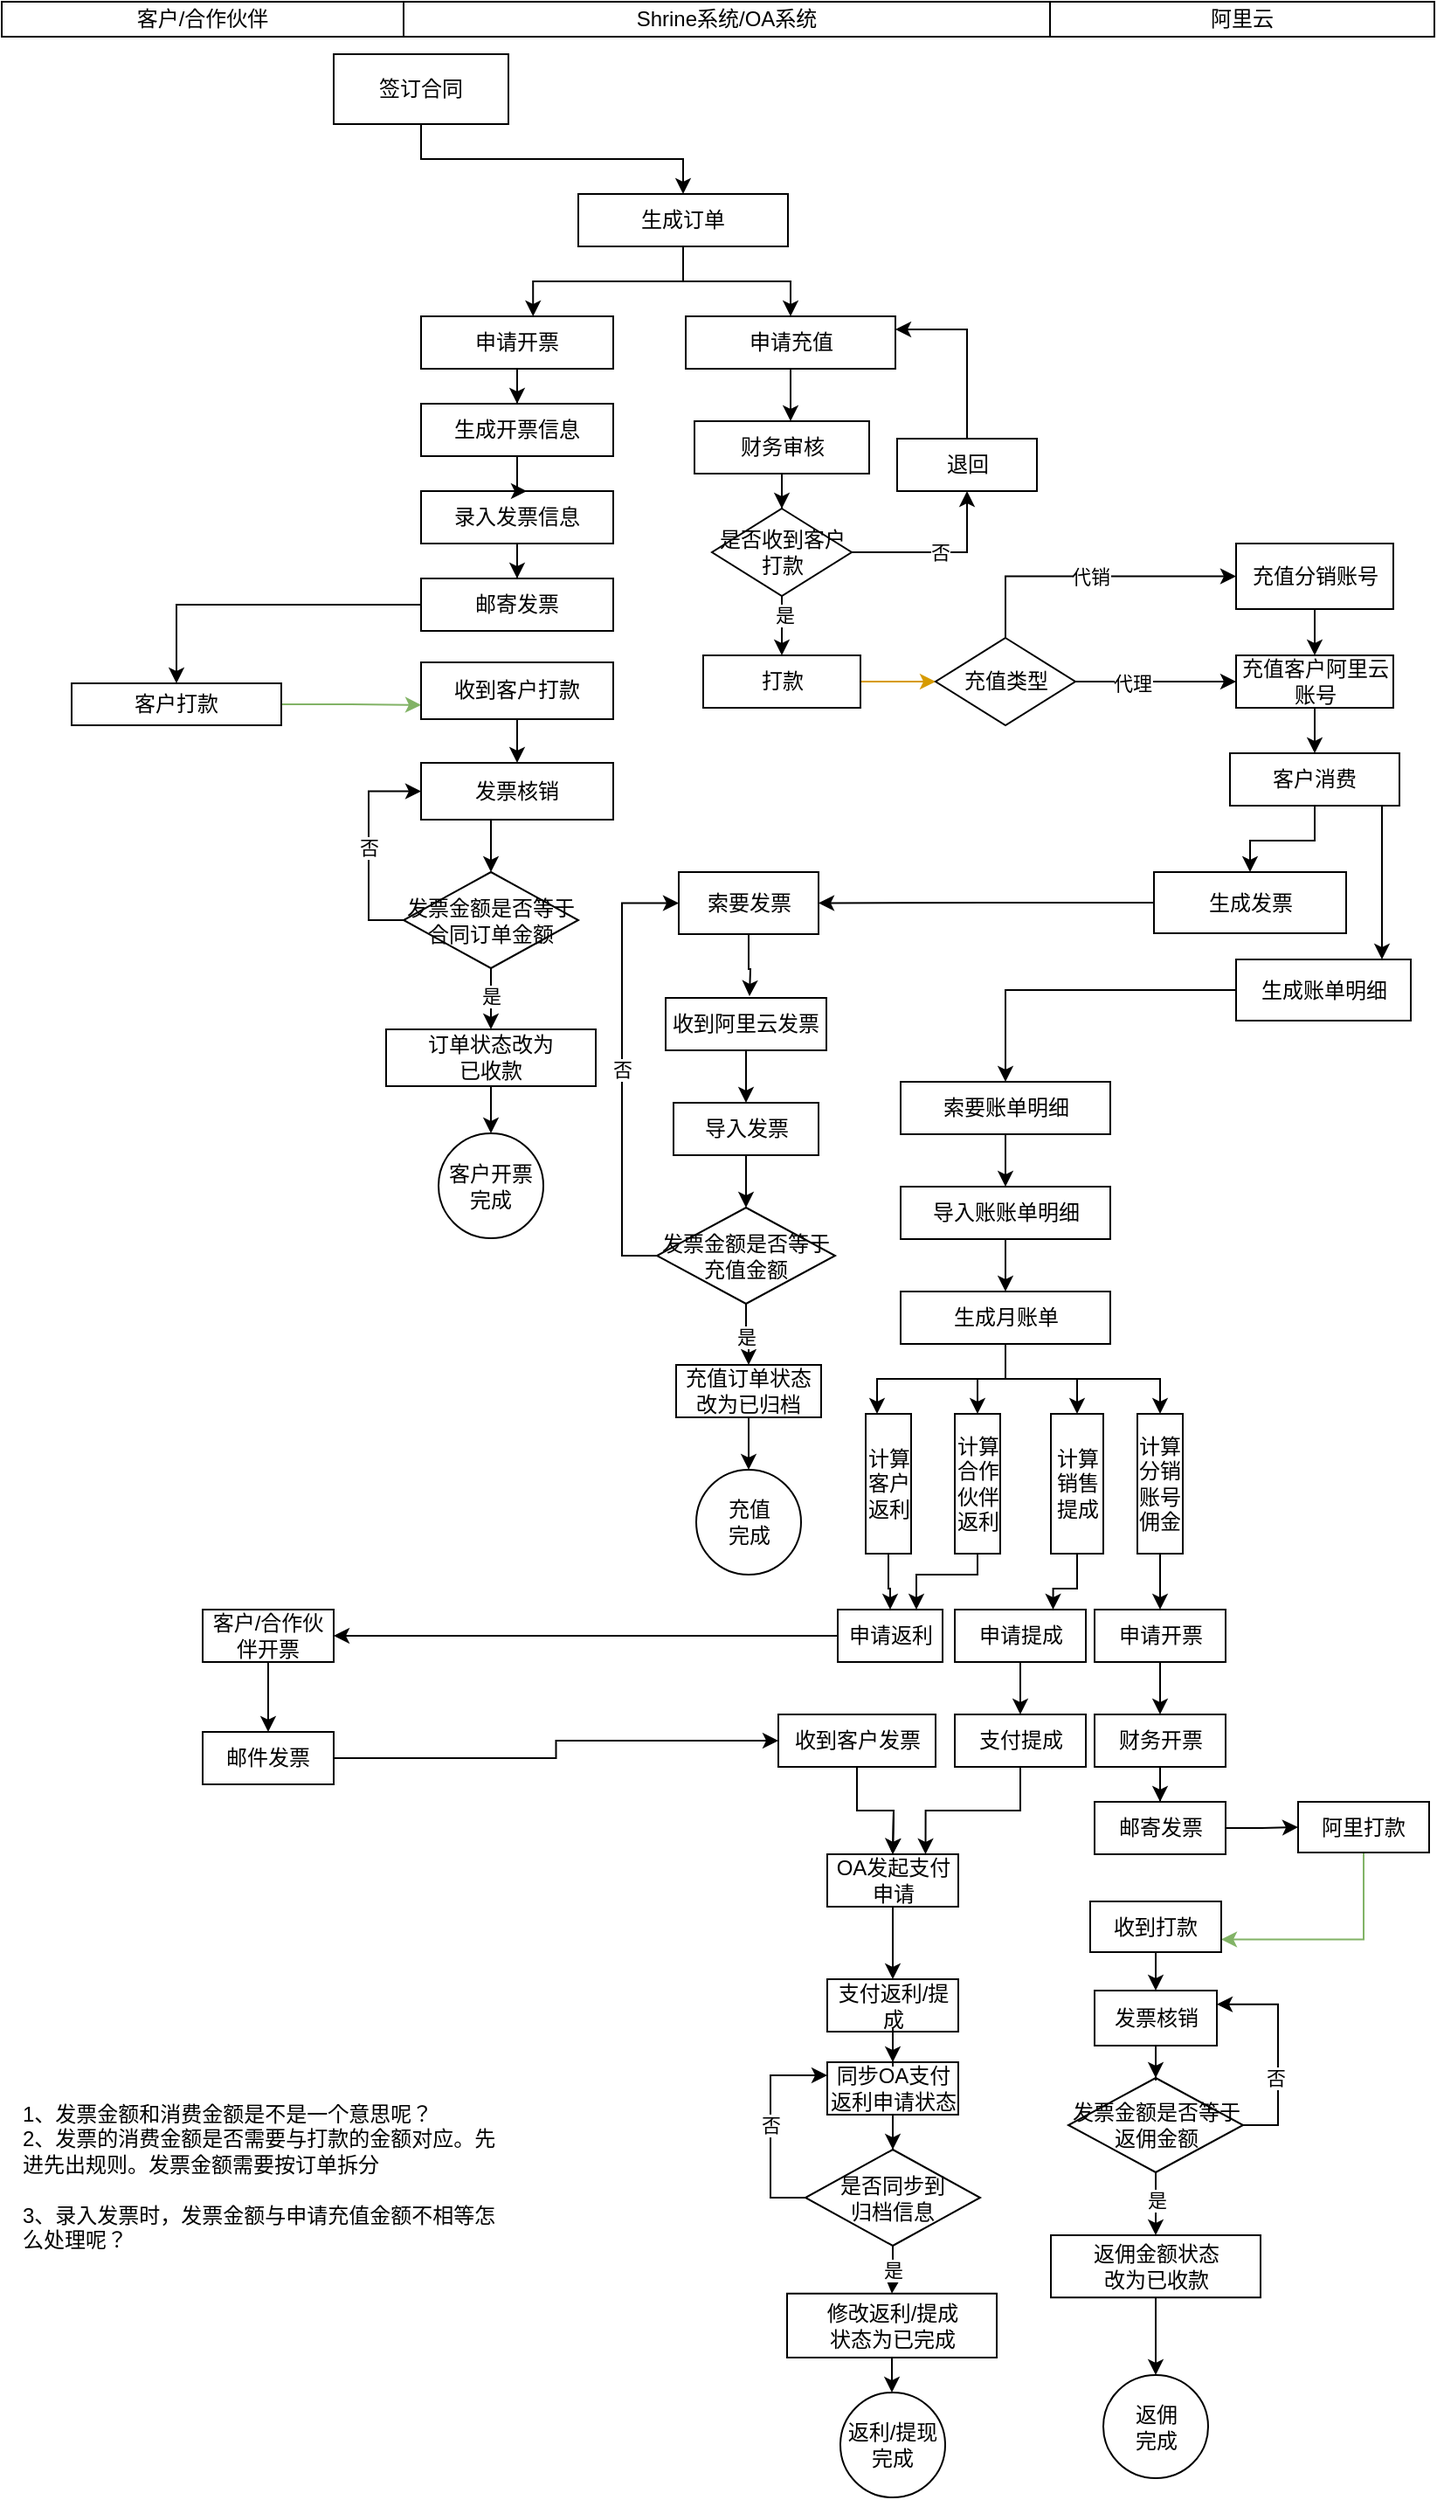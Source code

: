 <mxfile version="24.7.17" pages="7">
  <diagram id="roFFfxDUJYIJc8eop7bz" name="云资源业务总体流程">
    <mxGraphModel dx="1194" dy="760" grid="1" gridSize="10" guides="1" tooltips="1" connect="1" arrows="1" fold="1" page="1" pageScale="1" pageWidth="827" pageHeight="1169" math="0" shadow="0">
      <root>
        <mxCell id="0" />
        <mxCell id="1" parent="0" />
        <mxCell id="rOA4uBclnJZB5DrJUqV7-26" style="edgeStyle=orthogonalEdgeStyle;rounded=0;orthogonalLoop=1;jettySize=auto;html=1;exitX=0.5;exitY=1;exitDx=0;exitDy=0;entryX=0.5;entryY=0;entryDx=0;entryDy=0;" parent="1" source="K8Je6sUpNGUMb3yso3Zy-1" target="K8Je6sUpNGUMb3yso3Zy-2" edge="1">
          <mxGeometry relative="1" as="geometry" />
        </mxCell>
        <mxCell id="K8Je6sUpNGUMb3yso3Zy-1" value="签订合同" style="rounded=0;whiteSpace=wrap;html=1;" parent="1" vertex="1">
          <mxGeometry x="200" y="30" width="100" height="40" as="geometry" />
        </mxCell>
        <mxCell id="rOA4uBclnJZB5DrJUqV7-28" style="edgeStyle=orthogonalEdgeStyle;rounded=0;orthogonalLoop=1;jettySize=auto;html=1;exitX=0.5;exitY=1;exitDx=0;exitDy=0;entryX=0.5;entryY=0;entryDx=0;entryDy=0;" parent="1" source="K8Je6sUpNGUMb3yso3Zy-2" target="K8Je6sUpNGUMb3yso3Zy-3" edge="1">
          <mxGeometry relative="1" as="geometry" />
        </mxCell>
        <mxCell id="AUkhUbtXe1NcL0Z-zVLZ-3" style="edgeStyle=orthogonalEdgeStyle;rounded=0;orthogonalLoop=1;jettySize=auto;html=1;exitX=0.5;exitY=1;exitDx=0;exitDy=0;entryX=0.583;entryY=0;entryDx=0;entryDy=0;entryPerimeter=0;" parent="1" source="K8Je6sUpNGUMb3yso3Zy-2" target="VSZwTH_sTi2hfnxuPGPc-11" edge="1">
          <mxGeometry relative="1" as="geometry" />
        </mxCell>
        <mxCell id="K8Je6sUpNGUMb3yso3Zy-2" value="生成订单" style="rounded=0;whiteSpace=wrap;html=1;" parent="1" vertex="1">
          <mxGeometry x="340" y="110" width="120" height="30" as="geometry" />
        </mxCell>
        <mxCell id="AUkhUbtXe1NcL0Z-zVLZ-97" value="" style="edgeStyle=orthogonalEdgeStyle;rounded=0;orthogonalLoop=1;jettySize=auto;html=1;entryX=0.5;entryY=0;entryDx=0;entryDy=0;" parent="1" source="K8Je6sUpNGUMb3yso3Zy-3" edge="1">
          <mxGeometry relative="1" as="geometry">
            <mxPoint x="461.5" y="240" as="targetPoint" />
          </mxGeometry>
        </mxCell>
        <mxCell id="K8Je6sUpNGUMb3yso3Zy-3" value="申请充值" style="rounded=0;whiteSpace=wrap;html=1;" parent="1" vertex="1">
          <mxGeometry x="401.5" y="180" width="120" height="30" as="geometry" />
        </mxCell>
        <mxCell id="AUkhUbtXe1NcL0Z-zVLZ-8" value="" style="edgeStyle=orthogonalEdgeStyle;rounded=0;orthogonalLoop=1;jettySize=auto;html=1;" parent="1" source="K8Je6sUpNGUMb3yso3Zy-4" target="K8Je6sUpNGUMb3yso3Zy-5" edge="1">
          <mxGeometry relative="1" as="geometry" />
        </mxCell>
        <mxCell id="K8Je6sUpNGUMb3yso3Zy-4" value="财务审核" style="rounded=0;whiteSpace=wrap;html=1;" parent="1" vertex="1">
          <mxGeometry x="406.5" y="240" width="100" height="30" as="geometry" />
        </mxCell>
        <mxCell id="rOA4uBclnJZB5DrJUqV7-20" style="edgeStyle=orthogonalEdgeStyle;rounded=0;orthogonalLoop=1;jettySize=auto;html=1;exitX=0.5;exitY=1;exitDx=0;exitDy=0;entryX=0.5;entryY=0;entryDx=0;entryDy=0;" parent="1" source="K8Je6sUpNGUMb3yso3Zy-5" target="K8Je6sUpNGUMb3yso3Zy-6" edge="1">
          <mxGeometry relative="1" as="geometry">
            <Array as="points" />
          </mxGeometry>
        </mxCell>
        <mxCell id="rOA4uBclnJZB5DrJUqV7-21" value="是" style="edgeLabel;html=1;align=center;verticalAlign=middle;resizable=0;points=[];" parent="rOA4uBclnJZB5DrJUqV7-20" vertex="1" connectable="0">
          <mxGeometry x="-0.391" y="1" relative="1" as="geometry">
            <mxPoint as="offset" />
          </mxGeometry>
        </mxCell>
        <mxCell id="AUkhUbtXe1NcL0Z-zVLZ-135" value="否" style="edgeStyle=orthogonalEdgeStyle;rounded=0;orthogonalLoop=1;jettySize=auto;html=1;entryX=0.5;entryY=1;entryDx=0;entryDy=0;" parent="1" source="K8Je6sUpNGUMb3yso3Zy-5" target="rOA4uBclnJZB5DrJUqV7-1" edge="1">
          <mxGeometry relative="1" as="geometry" />
        </mxCell>
        <mxCell id="K8Je6sUpNGUMb3yso3Zy-5" value="是否收到客户打款" style="rhombus;whiteSpace=wrap;html=1;" parent="1" vertex="1">
          <mxGeometry x="416.5" y="290" width="80" height="50" as="geometry" />
        </mxCell>
        <mxCell id="AUkhUbtXe1NcL0Z-zVLZ-22" value="" style="edgeStyle=orthogonalEdgeStyle;rounded=0;orthogonalLoop=1;jettySize=auto;html=1;fillColor=#ffe6cc;strokeColor=#d79b00;entryX=0;entryY=0.5;entryDx=0;entryDy=0;" parent="1" source="K8Je6sUpNGUMb3yso3Zy-6" target="AUkhUbtXe1NcL0Z-zVLZ-124" edge="1">
          <mxGeometry relative="1" as="geometry">
            <Array as="points" />
          </mxGeometry>
        </mxCell>
        <mxCell id="K8Je6sUpNGUMb3yso3Zy-6" value="打款" style="rounded=0;whiteSpace=wrap;html=1;" parent="1" vertex="1">
          <mxGeometry x="411.5" y="374" width="90" height="30" as="geometry" />
        </mxCell>
        <mxCell id="AUkhUbtXe1NcL0Z-zVLZ-20" style="edgeStyle=orthogonalEdgeStyle;rounded=0;orthogonalLoop=1;jettySize=auto;html=1;exitX=0.5;exitY=0;exitDx=0;exitDy=0;entryX=1;entryY=0.25;entryDx=0;entryDy=0;" parent="1" source="rOA4uBclnJZB5DrJUqV7-1" target="K8Je6sUpNGUMb3yso3Zy-3" edge="1">
          <mxGeometry relative="1" as="geometry" />
        </mxCell>
        <mxCell id="rOA4uBclnJZB5DrJUqV7-1" value="退回" style="rounded=0;whiteSpace=wrap;html=1;" parent="1" vertex="1">
          <mxGeometry x="522.5" y="250" width="80" height="30" as="geometry" />
        </mxCell>
        <mxCell id="rOA4uBclnJZB5DrJUqV7-56" style="edgeStyle=orthogonalEdgeStyle;rounded=0;orthogonalLoop=1;jettySize=auto;html=1;" parent="1" source="rOA4uBclnJZB5DrJUqV7-50" edge="1">
          <mxGeometry relative="1" as="geometry">
            <mxPoint x="438" y="569" as="targetPoint" />
          </mxGeometry>
        </mxCell>
        <mxCell id="rOA4uBclnJZB5DrJUqV7-50" value="索要发票" style="rounded=0;whiteSpace=wrap;html=1;" parent="1" vertex="1">
          <mxGeometry x="397.5" y="498" width="80" height="35.5" as="geometry" />
        </mxCell>
        <mxCell id="rOA4uBclnJZB5DrJUqV7-58" value="" style="edgeStyle=orthogonalEdgeStyle;rounded=0;orthogonalLoop=1;jettySize=auto;html=1;" parent="1" source="rOA4uBclnJZB5DrJUqV7-53" target="rOA4uBclnJZB5DrJUqV7-57" edge="1">
          <mxGeometry relative="1" as="geometry" />
        </mxCell>
        <mxCell id="rOA4uBclnJZB5DrJUqV7-53" value="收到阿里云发票" style="rounded=0;whiteSpace=wrap;html=1;" parent="1" vertex="1">
          <mxGeometry x="390" y="570" width="92" height="30" as="geometry" />
        </mxCell>
        <mxCell id="rOA4uBclnJZB5DrJUqV7-64" value="" style="edgeStyle=orthogonalEdgeStyle;rounded=0;orthogonalLoop=1;jettySize=auto;html=1;" parent="1" source="rOA4uBclnJZB5DrJUqV7-57" target="rOA4uBclnJZB5DrJUqV7-60" edge="1">
          <mxGeometry relative="1" as="geometry" />
        </mxCell>
        <mxCell id="rOA4uBclnJZB5DrJUqV7-57" value="导入发票" style="rounded=0;whiteSpace=wrap;html=1;" parent="1" vertex="1">
          <mxGeometry x="394.5" y="630" width="83" height="30" as="geometry" />
        </mxCell>
        <mxCell id="rOA4uBclnJZB5DrJUqV7-65" value="是" style="edgeStyle=orthogonalEdgeStyle;rounded=0;orthogonalLoop=1;jettySize=auto;html=1;entryX=0.5;entryY=0;entryDx=0;entryDy=0;" parent="1" source="rOA4uBclnJZB5DrJUqV7-60" target="I3_jWcB05y7nGx8-yXRg-2" edge="1">
          <mxGeometry relative="1" as="geometry">
            <mxPoint x="430" y="808" as="targetPoint" />
          </mxGeometry>
        </mxCell>
        <mxCell id="I3_jWcB05y7nGx8-yXRg-40" value="否" style="edgeStyle=orthogonalEdgeStyle;rounded=0;orthogonalLoop=1;jettySize=auto;html=1;entryX=0;entryY=0.5;entryDx=0;entryDy=0;exitX=0;exitY=0.5;exitDx=0;exitDy=0;" parent="1" source="rOA4uBclnJZB5DrJUqV7-60" target="rOA4uBclnJZB5DrJUqV7-50" edge="1">
          <mxGeometry relative="1" as="geometry" />
        </mxCell>
        <mxCell id="rOA4uBclnJZB5DrJUqV7-60" value="发票金额是否等于充值金额" style="rhombus;whiteSpace=wrap;html=1;" parent="1" vertex="1">
          <mxGeometry x="385" y="690" width="102" height="55" as="geometry" />
        </mxCell>
        <mxCell id="rOA4uBclnJZB5DrJUqV7-61" value="充值&lt;br&gt;完成" style="ellipse;whiteSpace=wrap;html=1;aspect=fixed;" parent="1" vertex="1">
          <mxGeometry x="407.5" y="840" width="60" height="60" as="geometry" />
        </mxCell>
        <mxCell id="rOA4uBclnJZB5DrJUqV7-70" value="1、发票金额和消费金额是不是一个意思呢？&lt;br&gt;2、发票的消费金额是否需要与打款的金额对应。先进先出规则。发票金额需要按订单拆分&lt;br&gt;&lt;br&gt;&lt;div&gt;&lt;span&gt;3、录入发票时，发票金额与申请充值金额不相等怎么处理呢？&lt;/span&gt;&lt;/div&gt;&lt;div&gt;&lt;span&gt;&lt;br&gt;&lt;/span&gt;&lt;/div&gt;&lt;div&gt;&lt;br&gt;&lt;/div&gt;" style="text;html=1;strokeColor=none;fillColor=none;align=left;verticalAlign=middle;whiteSpace=wrap;rounded=0;" parent="1" vertex="1">
          <mxGeometry x="20" y="1203.5" width="280" height="110" as="geometry" />
        </mxCell>
        <mxCell id="I3_jWcB05y7nGx8-yXRg-32" style="edgeStyle=orthogonalEdgeStyle;rounded=0;orthogonalLoop=1;jettySize=auto;html=1;entryX=1;entryY=0.5;entryDx=0;entryDy=0;" parent="1" source="VSZwTH_sTi2hfnxuPGPc-1" target="rOA4uBclnJZB5DrJUqV7-50" edge="1">
          <mxGeometry relative="1" as="geometry" />
        </mxCell>
        <mxCell id="VSZwTH_sTi2hfnxuPGPc-1" value="&lt;span&gt;生成发票&lt;/span&gt;" style="rounded=0;whiteSpace=wrap;html=1;" parent="1" vertex="1">
          <mxGeometry x="669.5" y="498" width="110" height="35" as="geometry" />
        </mxCell>
        <mxCell id="I3_jWcB05y7nGx8-yXRg-25" style="edgeStyle=orthogonalEdgeStyle;rounded=0;orthogonalLoop=1;jettySize=auto;html=1;" parent="1" source="VSZwTH_sTi2hfnxuPGPc-2" target="AUkhUbtXe1NcL0Z-zVLZ-25" edge="1">
          <mxGeometry relative="1" as="geometry" />
        </mxCell>
        <mxCell id="VSZwTH_sTi2hfnxuPGPc-2" value="&lt;span&gt;生成账单明细&lt;br&gt;&lt;/span&gt;" style="rounded=0;whiteSpace=wrap;html=1;" parent="1" vertex="1">
          <mxGeometry x="716.5" y="548" width="100" height="35" as="geometry" />
        </mxCell>
        <mxCell id="VSZwTH_sTi2hfnxuPGPc-8" value="Shrine系统/OA系统" style="rounded=0;whiteSpace=wrap;html=1;" parent="1" vertex="1">
          <mxGeometry x="240" width="370" height="20" as="geometry" />
        </mxCell>
        <mxCell id="VSZwTH_sTi2hfnxuPGPc-9" value="客户/合作伙伴" style="rounded=0;whiteSpace=wrap;html=1;" parent="1" vertex="1">
          <mxGeometry x="10" width="230" height="20" as="geometry" />
        </mxCell>
        <mxCell id="VSZwTH_sTi2hfnxuPGPc-10" value="阿里云" style="rounded=0;whiteSpace=wrap;html=1;" parent="1" vertex="1">
          <mxGeometry x="610" width="220" height="20" as="geometry" />
        </mxCell>
        <mxCell id="AUkhUbtXe1NcL0Z-zVLZ-85" value="" style="edgeStyle=orthogonalEdgeStyle;rounded=0;orthogonalLoop=1;jettySize=auto;html=1;entryX=0.5;entryY=0;entryDx=0;entryDy=0;" parent="1" source="VSZwTH_sTi2hfnxuPGPc-11" target="AUkhUbtXe1NcL0Z-zVLZ-95" edge="1">
          <mxGeometry relative="1" as="geometry" />
        </mxCell>
        <mxCell id="VSZwTH_sTi2hfnxuPGPc-11" value="申请开票" style="rounded=0;whiteSpace=wrap;html=1;" parent="1" vertex="1">
          <mxGeometry x="250" y="180" width="110" height="30" as="geometry" />
        </mxCell>
        <mxCell id="I3_jWcB05y7nGx8-yXRg-28" style="edgeStyle=orthogonalEdgeStyle;rounded=0;orthogonalLoop=1;jettySize=auto;html=1;entryX=0.5;entryY=0;entryDx=0;entryDy=0;" parent="1" source="AUkhUbtXe1NcL0Z-zVLZ-21" target="VSZwTH_sTi2hfnxuPGPc-1" edge="1">
          <mxGeometry relative="1" as="geometry" />
        </mxCell>
        <mxCell id="I3_jWcB05y7nGx8-yXRg-29" style="edgeStyle=orthogonalEdgeStyle;rounded=0;orthogonalLoop=1;jettySize=auto;html=1;entryX=0.835;entryY=0;entryDx=0;entryDy=0;entryPerimeter=0;" parent="1" source="AUkhUbtXe1NcL0Z-zVLZ-21" target="VSZwTH_sTi2hfnxuPGPc-2" edge="1">
          <mxGeometry relative="1" as="geometry">
            <Array as="points">
              <mxPoint x="800" y="520" />
              <mxPoint x="800" y="520" />
            </Array>
          </mxGeometry>
        </mxCell>
        <mxCell id="AUkhUbtXe1NcL0Z-zVLZ-21" value="客户消费" style="rounded=0;whiteSpace=wrap;html=1;" parent="1" vertex="1">
          <mxGeometry x="713" y="430" width="97" height="30" as="geometry" />
        </mxCell>
        <mxCell id="AUkhUbtXe1NcL0Z-zVLZ-45" style="edgeStyle=orthogonalEdgeStyle;rounded=0;orthogonalLoop=1;jettySize=auto;html=1;entryX=0.5;entryY=0;entryDx=0;entryDy=0;" parent="1" source="AUkhUbtXe1NcL0Z-zVLZ-25" target="AUkhUbtXe1NcL0Z-zVLZ-27" edge="1">
          <mxGeometry relative="1" as="geometry" />
        </mxCell>
        <mxCell id="AUkhUbtXe1NcL0Z-zVLZ-25" value="索要账单明细" style="rounded=0;whiteSpace=wrap;html=1;" parent="1" vertex="1">
          <mxGeometry x="524.5" y="618" width="120" height="30" as="geometry" />
        </mxCell>
        <mxCell id="AUkhUbtXe1NcL0Z-zVLZ-46" style="edgeStyle=orthogonalEdgeStyle;rounded=0;orthogonalLoop=1;jettySize=auto;html=1;entryX=0.5;entryY=0;entryDx=0;entryDy=0;" parent="1" source="AUkhUbtXe1NcL0Z-zVLZ-27" target="AUkhUbtXe1NcL0Z-zVLZ-35" edge="1">
          <mxGeometry relative="1" as="geometry" />
        </mxCell>
        <mxCell id="AUkhUbtXe1NcL0Z-zVLZ-27" value="导入账账单明细" style="rounded=0;whiteSpace=wrap;html=1;" parent="1" vertex="1">
          <mxGeometry x="524.5" y="678" width="120" height="30" as="geometry" />
        </mxCell>
        <mxCell id="AUkhUbtXe1NcL0Z-zVLZ-50" style="edgeStyle=orthogonalEdgeStyle;rounded=0;orthogonalLoop=1;jettySize=auto;html=1;" parent="1" source="AUkhUbtXe1NcL0Z-zVLZ-29" target="AUkhUbtXe1NcL0Z-zVLZ-48" edge="1">
          <mxGeometry relative="1" as="geometry" />
        </mxCell>
        <mxCell id="AUkhUbtXe1NcL0Z-zVLZ-29" value="计算分销账号佣金" style="rounded=0;whiteSpace=wrap;html=1;" parent="1" vertex="1">
          <mxGeometry x="660" y="808" width="26" height="80" as="geometry" />
        </mxCell>
        <mxCell id="AUkhUbtXe1NcL0Z-zVLZ-55" style="edgeStyle=orthogonalEdgeStyle;rounded=0;orthogonalLoop=1;jettySize=auto;html=1;entryX=0.5;entryY=0;entryDx=0;entryDy=0;" parent="1" source="AUkhUbtXe1NcL0Z-zVLZ-30" target="AUkhUbtXe1NcL0Z-zVLZ-51" edge="1">
          <mxGeometry relative="1" as="geometry" />
        </mxCell>
        <mxCell id="AUkhUbtXe1NcL0Z-zVLZ-30" value="计算客户返利" style="rounded=0;whiteSpace=wrap;html=1;" parent="1" vertex="1">
          <mxGeometry x="504.5" y="808" width="26" height="80" as="geometry" />
        </mxCell>
        <mxCell id="AUkhUbtXe1NcL0Z-zVLZ-56" style="edgeStyle=orthogonalEdgeStyle;rounded=0;orthogonalLoop=1;jettySize=auto;html=1;entryX=0.75;entryY=0;entryDx=0;entryDy=0;" parent="1" source="AUkhUbtXe1NcL0Z-zVLZ-34" target="AUkhUbtXe1NcL0Z-zVLZ-52" edge="1">
          <mxGeometry relative="1" as="geometry" />
        </mxCell>
        <mxCell id="AUkhUbtXe1NcL0Z-zVLZ-34" value="计算销售提成" style="rounded=0;whiteSpace=wrap;html=1;" parent="1" vertex="1">
          <mxGeometry x="610.5" y="808" width="30" height="80" as="geometry" />
        </mxCell>
        <mxCell id="AUkhUbtXe1NcL0Z-zVLZ-37" value="" style="edgeStyle=orthogonalEdgeStyle;rounded=0;orthogonalLoop=1;jettySize=auto;html=1;" parent="1" source="AUkhUbtXe1NcL0Z-zVLZ-35" target="AUkhUbtXe1NcL0Z-zVLZ-34" edge="1">
          <mxGeometry relative="1" as="geometry" />
        </mxCell>
        <mxCell id="AUkhUbtXe1NcL0Z-zVLZ-39" style="edgeStyle=orthogonalEdgeStyle;rounded=0;orthogonalLoop=1;jettySize=auto;html=1;entryX=0.5;entryY=0;entryDx=0;entryDy=0;" parent="1" target="AUkhUbtXe1NcL0Z-zVLZ-29" edge="1">
          <mxGeometry relative="1" as="geometry">
            <mxPoint x="584.5" y="768" as="sourcePoint" />
            <Array as="points">
              <mxPoint x="585" y="788" />
              <mxPoint x="673" y="788" />
            </Array>
            <mxPoint x="702.5" y="808" as="targetPoint" />
          </mxGeometry>
        </mxCell>
        <mxCell id="AUkhUbtXe1NcL0Z-zVLZ-40" style="edgeStyle=orthogonalEdgeStyle;rounded=0;orthogonalLoop=1;jettySize=auto;html=1;entryX=0.25;entryY=0;entryDx=0;entryDy=0;" parent="1" source="AUkhUbtXe1NcL0Z-zVLZ-35" target="AUkhUbtXe1NcL0Z-zVLZ-30" edge="1">
          <mxGeometry relative="1" as="geometry" />
        </mxCell>
        <mxCell id="AUkhUbtXe1NcL0Z-zVLZ-41" style="edgeStyle=orthogonalEdgeStyle;rounded=0;orthogonalLoop=1;jettySize=auto;html=1;entryX=0.5;entryY=0;entryDx=0;entryDy=0;" parent="1" target="AUkhUbtXe1NcL0Z-zVLZ-36" edge="1">
          <mxGeometry relative="1" as="geometry">
            <mxPoint x="584.5" y="768" as="sourcePoint" />
            <Array as="points">
              <mxPoint x="584.5" y="788" />
              <mxPoint x="568.5" y="788" />
            </Array>
          </mxGeometry>
        </mxCell>
        <mxCell id="AUkhUbtXe1NcL0Z-zVLZ-35" value="生成月账单" style="rounded=0;whiteSpace=wrap;html=1;" parent="1" vertex="1">
          <mxGeometry x="524.5" y="738" width="120" height="30" as="geometry" />
        </mxCell>
        <mxCell id="AUkhUbtXe1NcL0Z-zVLZ-54" style="edgeStyle=orthogonalEdgeStyle;rounded=0;orthogonalLoop=1;jettySize=auto;html=1;entryX=0.75;entryY=0;entryDx=0;entryDy=0;exitX=0.5;exitY=1;exitDx=0;exitDy=0;" parent="1" source="AUkhUbtXe1NcL0Z-zVLZ-36" target="AUkhUbtXe1NcL0Z-zVLZ-51" edge="1">
          <mxGeometry relative="1" as="geometry">
            <Array as="points">
              <mxPoint x="569" y="900" />
              <mxPoint x="534" y="900" />
            </Array>
          </mxGeometry>
        </mxCell>
        <mxCell id="AUkhUbtXe1NcL0Z-zVLZ-36" value="计算合作伙伴返利&lt;br&gt;" style="rounded=0;whiteSpace=wrap;html=1;" parent="1" vertex="1">
          <mxGeometry x="555.5" y="808" width="26" height="80" as="geometry" />
        </mxCell>
        <mxCell id="AUkhUbtXe1NcL0Z-zVLZ-75" style="edgeStyle=orthogonalEdgeStyle;rounded=0;orthogonalLoop=1;jettySize=auto;html=1;entryX=0.5;entryY=0;entryDx=0;entryDy=0;" parent="1" source="AUkhUbtXe1NcL0Z-zVLZ-48" target="AUkhUbtXe1NcL0Z-zVLZ-57" edge="1">
          <mxGeometry relative="1" as="geometry" />
        </mxCell>
        <mxCell id="AUkhUbtXe1NcL0Z-zVLZ-48" value="申请开票" style="rounded=0;whiteSpace=wrap;html=1;" parent="1" vertex="1">
          <mxGeometry x="635.5" y="920" width="75" height="30" as="geometry" />
        </mxCell>
        <mxCell id="I3_jWcB05y7nGx8-yXRg-33" style="edgeStyle=orthogonalEdgeStyle;rounded=0;orthogonalLoop=1;jettySize=auto;html=1;entryX=1;entryY=0.5;entryDx=0;entryDy=0;" parent="1" source="AUkhUbtXe1NcL0Z-zVLZ-51" target="AUkhUbtXe1NcL0Z-zVLZ-62" edge="1">
          <mxGeometry relative="1" as="geometry" />
        </mxCell>
        <mxCell id="AUkhUbtXe1NcL0Z-zVLZ-51" value="申请返利" style="rounded=0;whiteSpace=wrap;html=1;" parent="1" vertex="1">
          <mxGeometry x="488.5" y="920" width="60" height="30" as="geometry" />
        </mxCell>
        <mxCell id="AUkhUbtXe1NcL0Z-zVLZ-81" value="" style="edgeStyle=orthogonalEdgeStyle;rounded=0;orthogonalLoop=1;jettySize=auto;html=1;" parent="1" source="AUkhUbtXe1NcL0Z-zVLZ-52" target="AUkhUbtXe1NcL0Z-zVLZ-80" edge="1">
          <mxGeometry relative="1" as="geometry" />
        </mxCell>
        <mxCell id="AUkhUbtXe1NcL0Z-zVLZ-52" value="申请提成" style="rounded=0;whiteSpace=wrap;html=1;" parent="1" vertex="1">
          <mxGeometry x="555.5" y="920" width="75" height="30" as="geometry" />
        </mxCell>
        <mxCell id="I3_jWcB05y7nGx8-yXRg-21" style="edgeStyle=orthogonalEdgeStyle;rounded=0;orthogonalLoop=1;jettySize=auto;html=1;entryX=0.5;entryY=0;entryDx=0;entryDy=0;" parent="1" source="AUkhUbtXe1NcL0Z-zVLZ-57" target="AUkhUbtXe1NcL0Z-zVLZ-58" edge="1">
          <mxGeometry relative="1" as="geometry" />
        </mxCell>
        <mxCell id="AUkhUbtXe1NcL0Z-zVLZ-57" value="财务开票" style="rounded=0;whiteSpace=wrap;html=1;" parent="1" vertex="1">
          <mxGeometry x="635.5" y="980" width="75" height="30" as="geometry" />
        </mxCell>
        <mxCell id="AUkhUbtXe1NcL0Z-zVLZ-77" style="edgeStyle=orthogonalEdgeStyle;rounded=0;orthogonalLoop=1;jettySize=auto;html=1;entryX=0;entryY=0.5;entryDx=0;entryDy=0;" parent="1" source="AUkhUbtXe1NcL0Z-zVLZ-58" target="AUkhUbtXe1NcL0Z-zVLZ-59" edge="1">
          <mxGeometry relative="1" as="geometry">
            <mxPoint x="730.5" y="1045.5" as="targetPoint" />
          </mxGeometry>
        </mxCell>
        <mxCell id="AUkhUbtXe1NcL0Z-zVLZ-58" value="邮寄发票" style="rounded=0;whiteSpace=wrap;html=1;" parent="1" vertex="1">
          <mxGeometry x="635.5" y="1030" width="75" height="30" as="geometry" />
        </mxCell>
        <mxCell id="AUkhUbtXe1NcL0Z-zVLZ-78" style="edgeStyle=orthogonalEdgeStyle;rounded=0;orthogonalLoop=1;jettySize=auto;html=1;entryX=1;entryY=0.75;entryDx=0;entryDy=0;exitX=0.5;exitY=1;exitDx=0;exitDy=0;fillColor=#d5e8d4;strokeColor=#82b366;" parent="1" source="AUkhUbtXe1NcL0Z-zVLZ-59" target="AUkhUbtXe1NcL0Z-zVLZ-60" edge="1">
          <mxGeometry relative="1" as="geometry" />
        </mxCell>
        <mxCell id="AUkhUbtXe1NcL0Z-zVLZ-59" value="阿里打款" style="rounded=0;whiteSpace=wrap;html=1;" parent="1" vertex="1">
          <mxGeometry x="752" y="1030" width="75" height="29" as="geometry" />
        </mxCell>
        <mxCell id="AUkhUbtXe1NcL0Z-zVLZ-167" style="edgeStyle=orthogonalEdgeStyle;rounded=0;orthogonalLoop=1;jettySize=auto;html=1;entryX=0.5;entryY=0;entryDx=0;entryDy=0;" parent="1" source="AUkhUbtXe1NcL0Z-zVLZ-60" target="AUkhUbtXe1NcL0Z-zVLZ-159" edge="1">
          <mxGeometry relative="1" as="geometry" />
        </mxCell>
        <mxCell id="AUkhUbtXe1NcL0Z-zVLZ-60" value="收到打款" style="rounded=0;whiteSpace=wrap;html=1;" parent="1" vertex="1">
          <mxGeometry x="633" y="1087" width="75" height="29" as="geometry" />
        </mxCell>
        <mxCell id="AUkhUbtXe1NcL0Z-zVLZ-69" value="" style="edgeStyle=orthogonalEdgeStyle;rounded=0;orthogonalLoop=1;jettySize=auto;html=1;" parent="1" source="AUkhUbtXe1NcL0Z-zVLZ-62" target="AUkhUbtXe1NcL0Z-zVLZ-65" edge="1">
          <mxGeometry relative="1" as="geometry" />
        </mxCell>
        <mxCell id="AUkhUbtXe1NcL0Z-zVLZ-62" value="客户/合作伙伴开票" style="rounded=0;whiteSpace=wrap;html=1;" parent="1" vertex="1">
          <mxGeometry x="125" y="920" width="75" height="30" as="geometry" />
        </mxCell>
        <mxCell id="AUkhUbtXe1NcL0Z-zVLZ-116" style="edgeStyle=orthogonalEdgeStyle;rounded=0;orthogonalLoop=1;jettySize=auto;html=1;" parent="1" source="AUkhUbtXe1NcL0Z-zVLZ-65" target="AUkhUbtXe1NcL0Z-zVLZ-112" edge="1">
          <mxGeometry relative="1" as="geometry" />
        </mxCell>
        <mxCell id="AUkhUbtXe1NcL0Z-zVLZ-65" value="邮件发票" style="rounded=0;whiteSpace=wrap;html=1;" parent="1" vertex="1">
          <mxGeometry x="125" y="990" width="75" height="30" as="geometry" />
        </mxCell>
        <mxCell id="AUkhUbtXe1NcL0Z-zVLZ-79" value="返佣&lt;br&gt;完成" style="ellipse;whiteSpace=wrap;html=1;aspect=fixed;" parent="1" vertex="1">
          <mxGeometry x="640.5" y="1358" width="60" height="59" as="geometry" />
        </mxCell>
        <mxCell id="AUkhUbtXe1NcL0Z-zVLZ-119" style="edgeStyle=orthogonalEdgeStyle;rounded=0;orthogonalLoop=1;jettySize=auto;html=1;entryX=0.5;entryY=0;entryDx=0;entryDy=0;" parent="1" source="AUkhUbtXe1NcL0Z-zVLZ-112" edge="1">
          <mxGeometry relative="1" as="geometry">
            <mxPoint x="520" y="1060" as="targetPoint" />
          </mxGeometry>
        </mxCell>
        <mxCell id="I3_jWcB05y7nGx8-yXRg-36" style="edgeStyle=orthogonalEdgeStyle;rounded=0;orthogonalLoop=1;jettySize=auto;html=1;entryX=0.75;entryY=0;entryDx=0;entryDy=0;" parent="1" source="AUkhUbtXe1NcL0Z-zVLZ-80" target="AUkhUbtXe1NcL0Z-zVLZ-114" edge="1">
          <mxGeometry relative="1" as="geometry" />
        </mxCell>
        <mxCell id="AUkhUbtXe1NcL0Z-zVLZ-80" value="支付提成" style="rounded=0;whiteSpace=wrap;html=1;" parent="1" vertex="1">
          <mxGeometry x="555.5" y="980" width="75" height="30" as="geometry" />
        </mxCell>
        <mxCell id="AUkhUbtXe1NcL0Z-zVLZ-89" value="" style="edgeStyle=orthogonalEdgeStyle;rounded=0;orthogonalLoop=1;jettySize=auto;html=1;entryX=0.5;entryY=0;entryDx=0;entryDy=0;" parent="1" source="AUkhUbtXe1NcL0Z-zVLZ-83" target="AUkhUbtXe1NcL0Z-zVLZ-86" edge="1">
          <mxGeometry relative="1" as="geometry" />
        </mxCell>
        <mxCell id="AUkhUbtXe1NcL0Z-zVLZ-83" value="录入发票信息" style="rounded=0;whiteSpace=wrap;html=1;" parent="1" vertex="1">
          <mxGeometry x="250" y="280" width="110" height="30" as="geometry" />
        </mxCell>
        <mxCell id="AUkhUbtXe1NcL0Z-zVLZ-93" value="" style="edgeStyle=orthogonalEdgeStyle;rounded=0;orthogonalLoop=1;jettySize=auto;html=1;" parent="1" source="AUkhUbtXe1NcL0Z-zVLZ-86" target="AUkhUbtXe1NcL0Z-zVLZ-87" edge="1">
          <mxGeometry relative="1" as="geometry" />
        </mxCell>
        <mxCell id="AUkhUbtXe1NcL0Z-zVLZ-86" value="邮寄发票" style="rounded=0;whiteSpace=wrap;html=1;" parent="1" vertex="1">
          <mxGeometry x="250" y="330" width="110" height="30" as="geometry" />
        </mxCell>
        <mxCell id="AUkhUbtXe1NcL0Z-zVLZ-94" style="edgeStyle=orthogonalEdgeStyle;rounded=0;orthogonalLoop=1;jettySize=auto;html=1;entryX=0;entryY=0.75;entryDx=0;entryDy=0;exitX=1;exitY=0.5;exitDx=0;exitDy=0;fillColor=#d5e8d4;strokeColor=#82b366;" parent="1" source="AUkhUbtXe1NcL0Z-zVLZ-87" target="AUkhUbtXe1NcL0Z-zVLZ-88" edge="1">
          <mxGeometry relative="1" as="geometry" />
        </mxCell>
        <mxCell id="AUkhUbtXe1NcL0Z-zVLZ-87" value="客户打款" style="rounded=0;whiteSpace=wrap;html=1;" parent="1" vertex="1">
          <mxGeometry x="50" y="390" width="120" height="24" as="geometry" />
        </mxCell>
        <mxCell id="AUkhUbtXe1NcL0Z-zVLZ-147" value="" style="edgeStyle=orthogonalEdgeStyle;rounded=0;orthogonalLoop=1;jettySize=auto;html=1;" parent="1" source="AUkhUbtXe1NcL0Z-zVLZ-88" target="AUkhUbtXe1NcL0Z-zVLZ-140" edge="1">
          <mxGeometry relative="1" as="geometry" />
        </mxCell>
        <mxCell id="AUkhUbtXe1NcL0Z-zVLZ-88" value="收到客户打款" style="rounded=0;whiteSpace=wrap;html=1;" parent="1" vertex="1">
          <mxGeometry x="250" y="378" width="110" height="32.5" as="geometry" />
        </mxCell>
        <mxCell id="AUkhUbtXe1NcL0Z-zVLZ-99" value="" style="edgeStyle=orthogonalEdgeStyle;rounded=0;orthogonalLoop=1;jettySize=auto;html=1;" parent="1" source="AUkhUbtXe1NcL0Z-zVLZ-95" edge="1">
          <mxGeometry relative="1" as="geometry">
            <mxPoint x="310" y="280" as="targetPoint" />
          </mxGeometry>
        </mxCell>
        <mxCell id="AUkhUbtXe1NcL0Z-zVLZ-95" value="生成开票信息" style="rounded=0;whiteSpace=wrap;html=1;" parent="1" vertex="1">
          <mxGeometry x="250" y="230" width="110" height="30" as="geometry" />
        </mxCell>
        <mxCell id="AUkhUbtXe1NcL0Z-zVLZ-142" value="" style="edgeStyle=orthogonalEdgeStyle;rounded=0;orthogonalLoop=1;jettySize=auto;html=1;" parent="1" source="AUkhUbtXe1NcL0Z-zVLZ-104" target="AUkhUbtXe1NcL0Z-zVLZ-141" edge="1">
          <mxGeometry relative="1" as="geometry" />
        </mxCell>
        <mxCell id="AUkhUbtXe1NcL0Z-zVLZ-145" value="是" style="edgeLabel;html=1;align=center;verticalAlign=middle;resizable=0;points=[];" parent="AUkhUbtXe1NcL0Z-zVLZ-142" vertex="1" connectable="0">
          <mxGeometry x="-0.289" relative="1" as="geometry">
            <mxPoint as="offset" />
          </mxGeometry>
        </mxCell>
        <mxCell id="AUkhUbtXe1NcL0Z-zVLZ-144" value="否" style="edgeStyle=orthogonalEdgeStyle;rounded=0;orthogonalLoop=1;jettySize=auto;html=1;entryX=0;entryY=0.5;entryDx=0;entryDy=0;exitX=0;exitY=0.5;exitDx=0;exitDy=0;" parent="1" source="AUkhUbtXe1NcL0Z-zVLZ-104" target="AUkhUbtXe1NcL0Z-zVLZ-140" edge="1">
          <mxGeometry relative="1" as="geometry" />
        </mxCell>
        <mxCell id="AUkhUbtXe1NcL0Z-zVLZ-104" value="发票金额是否等于合同订单金额" style="rhombus;whiteSpace=wrap;html=1;" parent="1" vertex="1">
          <mxGeometry x="240" y="498" width="100" height="55" as="geometry" />
        </mxCell>
        <mxCell id="AUkhUbtXe1NcL0Z-zVLZ-100" value="客户开票完成" style="ellipse;whiteSpace=wrap;html=1;aspect=fixed;" parent="1" vertex="1">
          <mxGeometry x="260" y="647.5" width="60" height="60" as="geometry" />
        </mxCell>
        <mxCell id="I3_jWcB05y7nGx8-yXRg-26" style="edgeStyle=orthogonalEdgeStyle;rounded=0;orthogonalLoop=1;jettySize=auto;html=1;" parent="1" source="AUkhUbtXe1NcL0Z-zVLZ-112" edge="1">
          <mxGeometry relative="1" as="geometry">
            <mxPoint x="520" y="1060" as="targetPoint" />
          </mxGeometry>
        </mxCell>
        <mxCell id="AUkhUbtXe1NcL0Z-zVLZ-120" value="" style="edgeStyle=orthogonalEdgeStyle;rounded=0;orthogonalLoop=1;jettySize=auto;html=1;" parent="1" source="AUkhUbtXe1NcL0Z-zVLZ-114" target="AUkhUbtXe1NcL0Z-zVLZ-115" edge="1">
          <mxGeometry relative="1" as="geometry" />
        </mxCell>
        <mxCell id="AUkhUbtXe1NcL0Z-zVLZ-114" value="OA发起支付申请" style="rounded=0;whiteSpace=wrap;html=1;" parent="1" vertex="1">
          <mxGeometry x="482.5" y="1060" width="75" height="30" as="geometry" />
        </mxCell>
        <mxCell id="AUkhUbtXe1NcL0Z-zVLZ-115" value="支付返利/提成" style="rounded=0;whiteSpace=wrap;html=1;" parent="1" vertex="1">
          <mxGeometry x="482.5" y="1131.5" width="75" height="30" as="geometry" />
        </mxCell>
        <mxCell id="AUkhUbtXe1NcL0Z-zVLZ-118" value="返利/提现&lt;br&gt;完成" style="ellipse;whiteSpace=wrap;html=1;aspect=fixed;" parent="1" vertex="1">
          <mxGeometry x="490" y="1368" width="60" height="60" as="geometry" />
        </mxCell>
        <mxCell id="AUkhUbtXe1NcL0Z-zVLZ-132" value="代销" style="edgeStyle=orthogonalEdgeStyle;rounded=0;orthogonalLoop=1;jettySize=auto;html=1;entryX=0;entryY=0.5;entryDx=0;entryDy=0;exitX=0.5;exitY=0;exitDx=0;exitDy=0;" parent="1" source="AUkhUbtXe1NcL0Z-zVLZ-124" target="AUkhUbtXe1NcL0Z-zVLZ-127" edge="1">
          <mxGeometry relative="1" as="geometry" />
        </mxCell>
        <mxCell id="AUkhUbtXe1NcL0Z-zVLZ-124" value="充值类型" style="rhombus;whiteSpace=wrap;html=1;" parent="1" vertex="1">
          <mxGeometry x="544.5" y="364" width="80" height="50" as="geometry" />
        </mxCell>
        <mxCell id="AUkhUbtXe1NcL0Z-zVLZ-133" style="edgeStyle=orthogonalEdgeStyle;rounded=0;orthogonalLoop=1;jettySize=auto;html=1;entryX=0.5;entryY=0;entryDx=0;entryDy=0;" parent="1" source="AUkhUbtXe1NcL0Z-zVLZ-127" target="AUkhUbtXe1NcL0Z-zVLZ-126" edge="1">
          <mxGeometry relative="1" as="geometry" />
        </mxCell>
        <mxCell id="AUkhUbtXe1NcL0Z-zVLZ-127" value="充值分销账号" style="rounded=0;whiteSpace=wrap;html=1;" parent="1" vertex="1">
          <mxGeometry x="716.5" y="310" width="90" height="37.5" as="geometry" />
        </mxCell>
        <mxCell id="I3_jWcB05y7nGx8-yXRg-27" style="edgeStyle=orthogonalEdgeStyle;rounded=0;orthogonalLoop=1;jettySize=auto;html=1;entryX=0.5;entryY=0;entryDx=0;entryDy=0;" parent="1" source="AUkhUbtXe1NcL0Z-zVLZ-126" target="AUkhUbtXe1NcL0Z-zVLZ-21" edge="1">
          <mxGeometry relative="1" as="geometry" />
        </mxCell>
        <mxCell id="AUkhUbtXe1NcL0Z-zVLZ-126" value="充值客户阿里云账号" style="rounded=0;whiteSpace=wrap;html=1;" parent="1" vertex="1">
          <mxGeometry x="716.5" y="374" width="90" height="30" as="geometry" />
        </mxCell>
        <mxCell id="AUkhUbtXe1NcL0Z-zVLZ-130" style="edgeStyle=orthogonalEdgeStyle;rounded=0;orthogonalLoop=1;jettySize=auto;html=1;" parent="1" source="AUkhUbtXe1NcL0Z-zVLZ-124" target="AUkhUbtXe1NcL0Z-zVLZ-126" edge="1">
          <mxGeometry relative="1" as="geometry">
            <mxPoint x="697" y="430" as="sourcePoint" />
            <mxPoint x="827" y="400" as="targetPoint" />
          </mxGeometry>
        </mxCell>
        <mxCell id="AUkhUbtXe1NcL0Z-zVLZ-131" value="代理" style="edgeLabel;html=1;align=center;verticalAlign=middle;resizable=0;points=[];" parent="AUkhUbtXe1NcL0Z-zVLZ-130" vertex="1" connectable="0">
          <mxGeometry x="-0.289" y="-1" relative="1" as="geometry">
            <mxPoint as="offset" />
          </mxGeometry>
        </mxCell>
        <mxCell id="AUkhUbtXe1NcL0Z-zVLZ-148" value="" style="edgeStyle=orthogonalEdgeStyle;rounded=0;orthogonalLoop=1;jettySize=auto;html=1;" parent="1" source="AUkhUbtXe1NcL0Z-zVLZ-140" target="AUkhUbtXe1NcL0Z-zVLZ-104" edge="1">
          <mxGeometry relative="1" as="geometry">
            <Array as="points">
              <mxPoint x="290" y="480" />
              <mxPoint x="290" y="480" />
            </Array>
          </mxGeometry>
        </mxCell>
        <mxCell id="AUkhUbtXe1NcL0Z-zVLZ-140" value="发票核销" style="rounded=0;whiteSpace=wrap;html=1;" parent="1" vertex="1">
          <mxGeometry x="250" y="435.5" width="110" height="32.5" as="geometry" />
        </mxCell>
        <mxCell id="AUkhUbtXe1NcL0Z-zVLZ-146" value="" style="edgeStyle=orthogonalEdgeStyle;rounded=0;orthogonalLoop=1;jettySize=auto;html=1;" parent="1" source="AUkhUbtXe1NcL0Z-zVLZ-141" target="AUkhUbtXe1NcL0Z-zVLZ-100" edge="1">
          <mxGeometry relative="1" as="geometry" />
        </mxCell>
        <mxCell id="AUkhUbtXe1NcL0Z-zVLZ-141" value="订单状态改为&lt;br&gt;已收款" style="rounded=0;whiteSpace=wrap;html=1;" parent="1" vertex="1">
          <mxGeometry x="230" y="588" width="120" height="32.5" as="geometry" />
        </mxCell>
        <mxCell id="AUkhUbtXe1NcL0Z-zVLZ-149" value="" style="edgeStyle=orthogonalEdgeStyle;rounded=0;orthogonalLoop=1;jettySize=auto;html=1;" parent="1" source="AUkhUbtXe1NcL0Z-zVLZ-152" target="AUkhUbtXe1NcL0Z-zVLZ-156" edge="1">
          <mxGeometry relative="1" as="geometry" />
        </mxCell>
        <mxCell id="AUkhUbtXe1NcL0Z-zVLZ-150" value="是" style="edgeLabel;html=1;align=center;verticalAlign=middle;resizable=0;points=[];" parent="AUkhUbtXe1NcL0Z-zVLZ-149" vertex="1" connectable="0">
          <mxGeometry x="-0.289" relative="1" as="geometry">
            <mxPoint as="offset" />
          </mxGeometry>
        </mxCell>
        <mxCell id="AUkhUbtXe1NcL0Z-zVLZ-162" style="edgeStyle=orthogonalEdgeStyle;rounded=0;orthogonalLoop=1;jettySize=auto;html=1;entryX=1;entryY=0.25;entryDx=0;entryDy=0;exitX=1;exitY=0.5;exitDx=0;exitDy=0;" parent="1" source="AUkhUbtXe1NcL0Z-zVLZ-152" target="AUkhUbtXe1NcL0Z-zVLZ-159" edge="1">
          <mxGeometry relative="1" as="geometry">
            <mxPoint x="725.5" y="1208" as="sourcePoint" />
          </mxGeometry>
        </mxCell>
        <mxCell id="AUkhUbtXe1NcL0Z-zVLZ-163" value="否" style="edgeLabel;html=1;align=center;verticalAlign=middle;resizable=0;points=[];" parent="AUkhUbtXe1NcL0Z-zVLZ-162" vertex="1" connectable="0">
          <mxGeometry x="-0.222" y="2" relative="1" as="geometry">
            <mxPoint y="1" as="offset" />
          </mxGeometry>
        </mxCell>
        <mxCell id="AUkhUbtXe1NcL0Z-zVLZ-152" value="发票金额是否等于返佣金额" style="rhombus;whiteSpace=wrap;html=1;" parent="1" vertex="1">
          <mxGeometry x="620.5" y="1188" width="100" height="54" as="geometry" />
        </mxCell>
        <mxCell id="I3_jWcB05y7nGx8-yXRg-8" style="edgeStyle=orthogonalEdgeStyle;rounded=0;orthogonalLoop=1;jettySize=auto;html=1;entryX=0.5;entryY=0;entryDx=0;entryDy=0;" parent="1" source="AUkhUbtXe1NcL0Z-zVLZ-156" target="AUkhUbtXe1NcL0Z-zVLZ-79" edge="1">
          <mxGeometry relative="1" as="geometry" />
        </mxCell>
        <mxCell id="AUkhUbtXe1NcL0Z-zVLZ-156" value="返佣金额状态&lt;br&gt;改为已收款" style="rounded=0;whiteSpace=wrap;html=1;" parent="1" vertex="1">
          <mxGeometry x="610.5" y="1278" width="120" height="35.62" as="geometry" />
        </mxCell>
        <mxCell id="AUkhUbtXe1NcL0Z-zVLZ-168" style="edgeStyle=orthogonalEdgeStyle;rounded=0;orthogonalLoop=1;jettySize=auto;html=1;" parent="1" source="AUkhUbtXe1NcL0Z-zVLZ-159" target="AUkhUbtXe1NcL0Z-zVLZ-152" edge="1">
          <mxGeometry relative="1" as="geometry" />
        </mxCell>
        <mxCell id="AUkhUbtXe1NcL0Z-zVLZ-159" value="发票核销" style="rounded=0;whiteSpace=wrap;html=1;" parent="1" vertex="1">
          <mxGeometry x="635.5" y="1138" width="70" height="31.5" as="geometry" />
        </mxCell>
        <mxCell id="I3_jWcB05y7nGx8-yXRg-7" value="" style="edgeStyle=orthogonalEdgeStyle;rounded=0;orthogonalLoop=1;jettySize=auto;html=1;" parent="1" source="I3_jWcB05y7nGx8-yXRg-2" target="rOA4uBclnJZB5DrJUqV7-61" edge="1">
          <mxGeometry relative="1" as="geometry" />
        </mxCell>
        <mxCell id="I3_jWcB05y7nGx8-yXRg-2" value="充值订单状态改为已归档" style="rounded=0;whiteSpace=wrap;html=1;" parent="1" vertex="1">
          <mxGeometry x="396" y="780" width="83" height="30" as="geometry" />
        </mxCell>
        <mxCell id="I3_jWcB05y7nGx8-yXRg-14" value="否" style="edgeStyle=orthogonalEdgeStyle;rounded=0;orthogonalLoop=1;jettySize=auto;html=1;entryX=0;entryY=0.25;entryDx=0;entryDy=0;exitX=0;exitY=0.5;exitDx=0;exitDy=0;" parent="1" source="I3_jWcB05y7nGx8-yXRg-9" target="AUkhUbtXe1NcL0Z-zVLZ-66" edge="1">
          <mxGeometry relative="1" as="geometry" />
        </mxCell>
        <mxCell id="I3_jWcB05y7nGx8-yXRg-18" value="是" style="edgeStyle=orthogonalEdgeStyle;rounded=0;orthogonalLoop=1;jettySize=auto;html=1;" parent="1" source="I3_jWcB05y7nGx8-yXRg-9" target="I3_jWcB05y7nGx8-yXRg-15" edge="1">
          <mxGeometry relative="1" as="geometry" />
        </mxCell>
        <mxCell id="I3_jWcB05y7nGx8-yXRg-9" value="是否同步到&lt;br&gt;归档信息" style="rhombus;whiteSpace=wrap;html=1;" parent="1" vertex="1">
          <mxGeometry x="470" y="1229" width="100" height="55" as="geometry" />
        </mxCell>
        <mxCell id="I3_jWcB05y7nGx8-yXRg-11" value="" style="edgeStyle=orthogonalEdgeStyle;rounded=0;orthogonalLoop=1;jettySize=auto;html=1;" parent="1" source="AUkhUbtXe1NcL0Z-zVLZ-66" target="I3_jWcB05y7nGx8-yXRg-9" edge="1">
          <mxGeometry relative="1" as="geometry" />
        </mxCell>
        <mxCell id="AUkhUbtXe1NcL0Z-zVLZ-66" value="同步OA支付返利申请状态" style="rounded=0;whiteSpace=wrap;html=1;" parent="1" vertex="1">
          <mxGeometry x="482.5" y="1179" width="75" height="30" as="geometry" />
        </mxCell>
        <mxCell id="I3_jWcB05y7nGx8-yXRg-10" value="" style="edgeStyle=orthogonalEdgeStyle;rounded=0;orthogonalLoop=1;jettySize=auto;html=1;" parent="1" source="AUkhUbtXe1NcL0Z-zVLZ-115" target="AUkhUbtXe1NcL0Z-zVLZ-66" edge="1">
          <mxGeometry relative="1" as="geometry">
            <mxPoint x="519.5" y="1219" as="targetPoint" />
            <mxPoint x="520" y="1161.5" as="sourcePoint" />
          </mxGeometry>
        </mxCell>
        <mxCell id="I3_jWcB05y7nGx8-yXRg-19" value="" style="edgeStyle=orthogonalEdgeStyle;rounded=0;orthogonalLoop=1;jettySize=auto;html=1;" parent="1" source="I3_jWcB05y7nGx8-yXRg-15" target="AUkhUbtXe1NcL0Z-zVLZ-118" edge="1">
          <mxGeometry relative="1" as="geometry" />
        </mxCell>
        <mxCell id="I3_jWcB05y7nGx8-yXRg-15" value="修改返利/提成&lt;br&gt;状态为已完成" style="rounded=0;whiteSpace=wrap;html=1;" parent="1" vertex="1">
          <mxGeometry x="459.5" y="1311.38" width="120" height="36.62" as="geometry" />
        </mxCell>
        <mxCell id="AUkhUbtXe1NcL0Z-zVLZ-112" value="收到客户发票" style="rounded=0;whiteSpace=wrap;html=1;" parent="1" vertex="1">
          <mxGeometry x="454.5" y="980" width="90" height="30" as="geometry" />
        </mxCell>
      </root>
    </mxGraphModel>
  </diagram>
  <diagram id="veHC9gZu2aiBtSPh0aqa" name="佣金返利计算流程">
    <mxGraphModel dx="1166" dy="577" grid="1" gridSize="10" guides="1" tooltips="1" connect="1" arrows="1" fold="1" page="1" pageScale="1" pageWidth="827" pageHeight="1169" math="0" shadow="0">
      <root>
        <mxCell id="0CovmmDGkgQ_iqT8mHBI-0" />
        <mxCell id="0CovmmDGkgQ_iqT8mHBI-1" parent="0CovmmDGkgQ_iqT8mHBI-0" />
        <mxCell id="gviK3kYtxMl-JXaVmf8T-8" style="edgeStyle=orthogonalEdgeStyle;rounded=0;orthogonalLoop=1;jettySize=auto;html=1;exitX=1;exitY=0.5;exitDx=0;exitDy=0;entryX=0;entryY=0.5;entryDx=0;entryDy=0;" parent="0CovmmDGkgQ_iqT8mHBI-1" source="gviK3kYtxMl-JXaVmf8T-1" target="gviK3kYtxMl-JXaVmf8T-3" edge="1">
          <mxGeometry relative="1" as="geometry" />
        </mxCell>
        <mxCell id="gviK3kYtxMl-JXaVmf8T-1" value="计算佣金" style="rounded=0;whiteSpace=wrap;html=1;" parent="0CovmmDGkgQ_iqT8mHBI-1" vertex="1">
          <mxGeometry x="70" y="250" width="120" height="60" as="geometry" />
        </mxCell>
        <mxCell id="gviK3kYtxMl-JXaVmf8T-9" value="" style="edgeStyle=orthogonalEdgeStyle;rounded=0;orthogonalLoop=1;jettySize=auto;html=1;" parent="0CovmmDGkgQ_iqT8mHBI-1" source="gviK3kYtxMl-JXaVmf8T-3" target="gviK3kYtxMl-JXaVmf8T-5" edge="1">
          <mxGeometry relative="1" as="geometry" />
        </mxCell>
        <mxCell id="gviK3kYtxMl-JXaVmf8T-3" value="计算客户返利" style="rounded=0;whiteSpace=wrap;html=1;" parent="0CovmmDGkgQ_iqT8mHBI-1" vertex="1">
          <mxGeometry x="250" y="250" width="120" height="60" as="geometry" />
        </mxCell>
        <mxCell id="gviK3kYtxMl-JXaVmf8T-10" value="" style="edgeStyle=orthogonalEdgeStyle;rounded=0;orthogonalLoop=1;jettySize=auto;html=1;" parent="0CovmmDGkgQ_iqT8mHBI-1" source="gviK3kYtxMl-JXaVmf8T-5" target="gviK3kYtxMl-JXaVmf8T-6" edge="1">
          <mxGeometry relative="1" as="geometry" />
        </mxCell>
        <mxCell id="gviK3kYtxMl-JXaVmf8T-5" value="计算合作伙伴返利" style="rounded=0;whiteSpace=wrap;html=1;" parent="0CovmmDGkgQ_iqT8mHBI-1" vertex="1">
          <mxGeometry x="420" y="250" width="120" height="60" as="geometry" />
        </mxCell>
        <mxCell id="gviK3kYtxMl-JXaVmf8T-6" value="计算销售提成" style="rounded=0;whiteSpace=wrap;html=1;" parent="0CovmmDGkgQ_iqT8mHBI-1" vertex="1">
          <mxGeometry x="590" y="250" width="120" height="60" as="geometry" />
        </mxCell>
        <mxCell id="gviK3kYtxMl-JXaVmf8T-11" value="按月" style="shape=document;whiteSpace=wrap;html=1;boundedLbl=1;" parent="0CovmmDGkgQ_iqT8mHBI-1" vertex="1">
          <mxGeometry x="160" y="340" width="120" height="80" as="geometry" />
        </mxCell>
        <mxCell id="gviK3kYtxMl-JXaVmf8T-14" value="按季度" style="shape=document;whiteSpace=wrap;html=1;boundedLbl=1;" parent="0CovmmDGkgQ_iqT8mHBI-1" vertex="1">
          <mxGeometry x="510" y="340" width="120" height="80" as="geometry" />
        </mxCell>
        <mxCell id="kSysNLZl3OcNdT9RoyOD-0" value="返佣，返利计算流程" style="text;html=1;strokeColor=none;fillColor=none;align=center;verticalAlign=middle;whiteSpace=wrap;rounded=0;" parent="0CovmmDGkgQ_iqT8mHBI-1" vertex="1">
          <mxGeometry x="70" y="130" width="40" height="20" as="geometry" />
        </mxCell>
      </root>
    </mxGraphModel>
  </diagram>
  <diagram id="HVp9WdSBTR-UreMjznEc" name="充值E-R">
    <mxGraphModel dx="1194" dy="760" grid="1" gridSize="10" guides="1" tooltips="1" connect="1" arrows="1" fold="1" page="1" pageScale="1" pageWidth="827" pageHeight="1169" math="0" shadow="0">
      <root>
        <mxCell id="kmATlRLDI-gKGe2n8CzU-0" />
        <mxCell id="kmATlRLDI-gKGe2n8CzU-1" parent="kmATlRLDI-gKGe2n8CzU-0" />
        <mxCell id="kmATlRLDI-gKGe2n8CzU-2" value="" style="rounded=0;whiteSpace=wrap;html=1;" parent="kmATlRLDI-gKGe2n8CzU-1" vertex="1">
          <mxGeometry x="130" y="200" width="120" height="60" as="geometry" />
        </mxCell>
      </root>
    </mxGraphModel>
  </diagram>
  <diagram id="YIMSclY6005wVsZLuNz-" name="开票状态图">
    <mxGraphModel dx="1194" dy="635" grid="1" gridSize="10" guides="1" tooltips="1" connect="1" arrows="1" fold="1" page="1" pageScale="1" pageWidth="827" pageHeight="1169" math="0" shadow="0">
      <root>
        <mxCell id="KlAwyxLtUpE1d8z874iq-0" />
        <mxCell id="KlAwyxLtUpE1d8z874iq-1" parent="KlAwyxLtUpE1d8z874iq-0" />
        <mxCell id="MIDHSrHY7jiWjoSqamJK-9" value="" style="edgeStyle=orthogonalEdgeStyle;rounded=0;orthogonalLoop=1;jettySize=auto;html=1;" parent="KlAwyxLtUpE1d8z874iq-1" source="MIDHSrHY7jiWjoSqamJK-7" target="MIDHSrHY7jiWjoSqamJK-8" edge="1">
          <mxGeometry relative="1" as="geometry" />
        </mxCell>
        <mxCell id="MIDHSrHY7jiWjoSqamJK-10" value="申请充值" style="edgeLabel;html=1;align=center;verticalAlign=middle;resizable=0;points=[];" parent="MIDHSrHY7jiWjoSqamJK-9" vertex="1" connectable="0">
          <mxGeometry x="-0.086" y="-1" relative="1" as="geometry">
            <mxPoint y="-16" as="offset" />
          </mxGeometry>
        </mxCell>
        <mxCell id="MIDHSrHY7jiWjoSqamJK-7" value="" style="ellipse;fillColor=#000000;strokeColor=none;" parent="KlAwyxLtUpE1d8z874iq-1" vertex="1">
          <mxGeometry x="20" y="120" width="30" height="30" as="geometry" />
        </mxCell>
        <mxCell id="MIDHSrHY7jiWjoSqamJK-19" value="&lt;br&gt;核销发票" style="edgeStyle=orthogonalEdgeStyle;rounded=0;orthogonalLoop=1;jettySize=auto;html=1;entryX=0;entryY=0.5;entryDx=0;entryDy=0;" parent="KlAwyxLtUpE1d8z874iq-1" source="MIDHSrHY7jiWjoSqamJK-8" target="MIDHSrHY7jiWjoSqamJK-18" edge="1">
          <mxGeometry x="0.333" y="20" relative="1" as="geometry">
            <mxPoint x="367.5" y="150" as="targetPoint" />
            <Array as="points">
              <mxPoint x="200" y="230" />
            </Array>
            <mxPoint as="offset" />
          </mxGeometry>
        </mxCell>
        <mxCell id="MIDHSrHY7jiWjoSqamJK-8" value="未开票" style="html=1;align=center;verticalAlign=top;rounded=1;absoluteArcSize=1;arcSize=10;dashed=0;" parent="KlAwyxLtUpE1d8z874iq-1" vertex="1">
          <mxGeometry x="160" y="120" width="90" height="30" as="geometry" />
        </mxCell>
        <mxCell id="y3qctMctw72P__A02y5O-1" style="edgeStyle=orthogonalEdgeStyle;rounded=0;orthogonalLoop=1;jettySize=auto;html=1;entryX=0;entryY=0.5;entryDx=0;entryDy=0;fontSize=10;" parent="KlAwyxLtUpE1d8z874iq-1" source="MIDHSrHY7jiWjoSqamJK-12" target="MIDHSrHY7jiWjoSqamJK-43" edge="1">
          <mxGeometry relative="1" as="geometry" />
        </mxCell>
        <mxCell id="MIDHSrHY7jiWjoSqamJK-12" value="完成开票" style="html=1;align=center;verticalAlign=top;rounded=1;absoluteArcSize=1;arcSize=10;dashed=0;" parent="KlAwyxLtUpE1d8z874iq-1" vertex="1">
          <mxGeometry x="460.5" y="290" width="90" height="30" as="geometry" />
        </mxCell>
        <mxCell id="y3qctMctw72P__A02y5O-2" style="edgeStyle=orthogonalEdgeStyle;rounded=0;orthogonalLoop=1;jettySize=auto;html=1;entryX=0.5;entryY=0;entryDx=0;entryDy=0;fontSize=10;exitX=0.5;exitY=0;exitDx=0;exitDy=0;" parent="KlAwyxLtUpE1d8z874iq-1" source="MIDHSrHY7jiWjoSqamJK-17" target="MIDHSrHY7jiWjoSqamJK-18" edge="1">
          <mxGeometry relative="1" as="geometry">
            <Array as="points">
              <mxPoint x="506" y="130" />
              <mxPoint x="355" y="130" />
            </Array>
          </mxGeometry>
        </mxCell>
        <mxCell id="3PSFI_xprq5B1PsO6PWI-0" value="核销发票" style="edgeLabel;html=1;align=center;verticalAlign=middle;resizable=0;points=[];" vertex="1" connectable="0" parent="y3qctMctw72P__A02y5O-2">
          <mxGeometry x="0.155" y="-3" relative="1" as="geometry">
            <mxPoint x="13" y="-7" as="offset" />
          </mxGeometry>
        </mxCell>
        <mxCell id="MIDHSrHY7jiWjoSqamJK-17" value="部分开票" style="html=1;align=center;verticalAlign=top;rounded=1;absoluteArcSize=1;arcSize=10;dashed=0;" parent="KlAwyxLtUpE1d8z874iq-1" vertex="1">
          <mxGeometry x="460.5" y="215" width="90" height="30" as="geometry" />
        </mxCell>
        <mxCell id="MIDHSrHY7jiWjoSqamJK-20" value="" style="edgeStyle=orthogonalEdgeStyle;rounded=0;orthogonalLoop=1;jettySize=auto;html=1;" parent="KlAwyxLtUpE1d8z874iq-1" source="MIDHSrHY7jiWjoSqamJK-18" target="MIDHSrHY7jiWjoSqamJK-12" edge="1">
          <mxGeometry relative="1" as="geometry">
            <Array as="points">
              <mxPoint x="355" y="310" />
            </Array>
          </mxGeometry>
        </mxCell>
        <mxCell id="uTOOAX63jwkyLX9diiEL-0" value="否" style="edgeLabel;html=1;align=center;verticalAlign=middle;resizable=0;points=[];" parent="MIDHSrHY7jiWjoSqamJK-20" vertex="1" connectable="0">
          <mxGeometry x="-0.072" relative="1" as="geometry">
            <mxPoint as="offset" />
          </mxGeometry>
        </mxCell>
        <mxCell id="MIDHSrHY7jiWjoSqamJK-23" value="是" style="edgeStyle=orthogonalEdgeStyle;rounded=0;orthogonalLoop=1;jettySize=auto;html=1;entryX=0;entryY=0.5;entryDx=0;entryDy=0;" parent="KlAwyxLtUpE1d8z874iq-1" source="MIDHSrHY7jiWjoSqamJK-18" target="MIDHSrHY7jiWjoSqamJK-17" edge="1">
          <mxGeometry relative="1" as="geometry" />
        </mxCell>
        <mxCell id="MIDHSrHY7jiWjoSqamJK-18" value="开票金额 &lt; 充值金额？" style="rhombus;fontSize=10;" parent="KlAwyxLtUpE1d8z874iq-1" vertex="1">
          <mxGeometry x="300" y="195" width="110" height="70" as="geometry" />
        </mxCell>
        <mxCell id="MIDHSrHY7jiWjoSqamJK-31" value="销售" style="shape=umlLifeline;perimeter=lifelinePerimeter;whiteSpace=wrap;html=1;container=1;collapsible=0;recursiveResize=0;outlineConnect=0;" parent="KlAwyxLtUpE1d8z874iq-1" vertex="1">
          <mxGeometry x="60" y="10" width="100" height="70" as="geometry" />
        </mxCell>
        <mxCell id="MIDHSrHY7jiWjoSqamJK-32" value="" style="shape=partialRectangle;whiteSpace=wrap;html=1;bottom=0;fillColor=none;point=[];connectable=0;" parent="MIDHSrHY7jiWjoSqamJK-31" vertex="1">
          <mxGeometry x="30" y="70" width="40" height="20" as="geometry" />
        </mxCell>
        <mxCell id="MIDHSrHY7jiWjoSqamJK-34" value="财务" style="shape=umlLifeline;perimeter=lifelinePerimeter;whiteSpace=wrap;html=1;container=1;collapsible=0;recursiveResize=0;outlineConnect=0;" parent="KlAwyxLtUpE1d8z874iq-1" vertex="1">
          <mxGeometry x="260" y="10" width="170" height="70" as="geometry" />
        </mxCell>
        <mxCell id="MIDHSrHY7jiWjoSqamJK-43" value="" style="ellipse;html=1;shape=endState;fillColor=#000000;strokeColor=#000000;" parent="KlAwyxLtUpE1d8z874iq-1" vertex="1">
          <mxGeometry x="650" y="290" width="30" height="30" as="geometry" />
        </mxCell>
        <mxCell id="MIDHSrHY7jiWjoSqamJK-35" value="" style="shape=partialRectangle;whiteSpace=wrap;html=1;bottom=0;fillColor=none;point=[];connectable=0;" parent="KlAwyxLtUpE1d8z874iq-1" vertex="1">
          <mxGeometry x="210" y="80" width="290" height="20" as="geometry" />
        </mxCell>
      </root>
    </mxGraphModel>
  </diagram>
  <diagram id="p6jrmQqEewa4RPO_z8-O" name="充值状态图">
    <mxGraphModel dx="1194" dy="635" grid="1" gridSize="10" guides="1" tooltips="1" connect="1" arrows="1" fold="1" page="1" pageScale="1" pageWidth="827" pageHeight="1169" math="0" shadow="0">
      <root>
        <mxCell id="Qxc6-QBFh9kI7PcDC6yp-0" />
        <mxCell id="Qxc6-QBFh9kI7PcDC6yp-1" parent="Qxc6-QBFh9kI7PcDC6yp-0" />
        <mxCell id="6NHUSmFZBNwZRgRowaCX-2" value="" style="ellipse;fillColor=#000000;strokeColor=none;" parent="Qxc6-QBFh9kI7PcDC6yp-1" vertex="1">
          <mxGeometry x="20" y="110" width="30" height="30" as="geometry" />
        </mxCell>
        <mxCell id="6NHUSmFZBNwZRgRowaCX-3" value="审核" style="edgeStyle=orthogonalEdgeStyle;rounded=0;orthogonalLoop=1;jettySize=auto;html=1;entryX=0.5;entryY=0;entryDx=0;entryDy=0;" parent="Qxc6-QBFh9kI7PcDC6yp-1" source="6NHUSmFZBNwZRgRowaCX-4" target="6NHUSmFZBNwZRgRowaCX-28" edge="1">
          <mxGeometry relative="1" as="geometry" />
        </mxCell>
        <mxCell id="6NHUSmFZBNwZRgRowaCX-4" value="申请中" style="html=1;align=center;verticalAlign=top;rounded=1;absoluteArcSize=1;arcSize=10;dashed=0;" parent="Qxc6-QBFh9kI7PcDC6yp-1" vertex="1">
          <mxGeometry x="160" y="110" width="90" height="30" as="geometry" />
        </mxCell>
        <mxCell id="6NHUSmFZBNwZRgRowaCX-5" value="充值" style="edgeStyle=orthogonalEdgeStyle;rounded=0;orthogonalLoop=1;jettySize=auto;html=1;entryX=1;entryY=0.5;entryDx=0;entryDy=0;" parent="Qxc6-QBFh9kI7PcDC6yp-1" source="6NHUSmFZBNwZRgRowaCX-6" target="6NHUSmFZBNwZRgRowaCX-9" edge="1">
          <mxGeometry x="-0.152" y="20" relative="1" as="geometry">
            <Array as="points">
              <mxPoint x="600" y="380" />
              <mxPoint x="600" y="445" />
            </Array>
            <mxPoint as="offset" />
          </mxGeometry>
        </mxCell>
        <mxCell id="6NHUSmFZBNwZRgRowaCX-6" value="有帐期" style="html=1;align=center;verticalAlign=top;rounded=1;absoluteArcSize=1;arcSize=10;dashed=0;" parent="Qxc6-QBFh9kI7PcDC6yp-1" vertex="1">
          <mxGeometry x="460.5" y="365" width="90" height="30" as="geometry" />
        </mxCell>
        <mxCell id="6NHUSmFZBNwZRgRowaCX-7" style="edgeStyle=orthogonalEdgeStyle;rounded=0;orthogonalLoop=1;jettySize=auto;html=1;" parent="Qxc6-QBFh9kI7PcDC6yp-1" source="6NHUSmFZBNwZRgRowaCX-9" target="6NHUSmFZBNwZRgRowaCX-11" edge="1">
          <mxGeometry relative="1" as="geometry">
            <Array as="points">
              <mxPoint x="341" y="450" />
              <mxPoint x="341" y="480" />
              <mxPoint x="684" y="480" />
            </Array>
          </mxGeometry>
        </mxCell>
        <mxCell id="6NHUSmFZBNwZRgRowaCX-8" value="收款" style="edgeLabel;html=1;align=center;verticalAlign=middle;resizable=0;points=[];" parent="6NHUSmFZBNwZRgRowaCX-7" vertex="1" connectable="0">
          <mxGeometry x="-0.604" y="-3" relative="1" as="geometry">
            <mxPoint x="7" y="-34" as="offset" />
          </mxGeometry>
        </mxCell>
        <mxCell id="6NHUSmFZBNwZRgRowaCX-9" value="已充值" style="html=1;align=center;verticalAlign=top;rounded=1;absoluteArcSize=1;arcSize=10;dashed=0;" parent="Qxc6-QBFh9kI7PcDC6yp-1" vertex="1">
          <mxGeometry x="460.5" y="430" width="90" height="30" as="geometry" />
        </mxCell>
        <mxCell id="6NHUSmFZBNwZRgRowaCX-10" value="" style="edgeStyle=orthogonalEdgeStyle;rounded=0;orthogonalLoop=1;jettySize=auto;html=1;" parent="Qxc6-QBFh9kI7PcDC6yp-1" source="6NHUSmFZBNwZRgRowaCX-11" target="6NHUSmFZBNwZRgRowaCX-24" edge="1">
          <mxGeometry relative="1" as="geometry" />
        </mxCell>
        <mxCell id="6NHUSmFZBNwZRgRowaCX-11" value="已归档" style="html=1;align=center;verticalAlign=top;rounded=1;absoluteArcSize=1;arcSize=10;dashed=0;" parent="Qxc6-QBFh9kI7PcDC6yp-1" vertex="1">
          <mxGeometry x="640.5" y="265" width="85" height="30" as="geometry" />
        </mxCell>
        <mxCell id="6NHUSmFZBNwZRgRowaCX-12" style="edgeStyle=orthogonalEdgeStyle;rounded=0;orthogonalLoop=1;jettySize=auto;html=1;entryX=0;entryY=0.5;entryDx=0;entryDy=0;" parent="Qxc6-QBFh9kI7PcDC6yp-1" source="6NHUSmFZBNwZRgRowaCX-14" target="6NHUSmFZBNwZRgRowaCX-11" edge="1">
          <mxGeometry relative="1" as="geometry" />
        </mxCell>
        <mxCell id="6NHUSmFZBNwZRgRowaCX-13" value="充值" style="edgeLabel;html=1;align=center;verticalAlign=middle;resizable=0;points=[];" parent="6NHUSmFZBNwZRgRowaCX-12" vertex="1" connectable="0">
          <mxGeometry x="0.122" y="1" relative="1" as="geometry">
            <mxPoint x="-10" y="-14" as="offset" />
          </mxGeometry>
        </mxCell>
        <mxCell id="6NHUSmFZBNwZRgRowaCX-14" value="已到账" style="html=1;align=center;verticalAlign=top;rounded=1;absoluteArcSize=1;arcSize=10;dashed=0;" parent="Qxc6-QBFh9kI7PcDC6yp-1" vertex="1">
          <mxGeometry x="460.5" y="265" width="90" height="30" as="geometry" />
        </mxCell>
        <mxCell id="6NHUSmFZBNwZRgRowaCX-15" value="" style="edgeStyle=orthogonalEdgeStyle;rounded=0;orthogonalLoop=1;jettySize=auto;html=1;" parent="Qxc6-QBFh9kI7PcDC6yp-1" source="6NHUSmFZBNwZRgRowaCX-18" target="6NHUSmFZBNwZRgRowaCX-6" edge="1">
          <mxGeometry relative="1" as="geometry">
            <Array as="points">
              <mxPoint x="371.5" y="335" />
              <mxPoint x="495.5" y="335" />
            </Array>
          </mxGeometry>
        </mxCell>
        <mxCell id="6NHUSmFZBNwZRgRowaCX-16" value="是" style="edgeLabel;html=1;align=center;verticalAlign=middle;resizable=0;points=[];" parent="6NHUSmFZBNwZRgRowaCX-15" vertex="1" connectable="0">
          <mxGeometry x="-0.072" relative="1" as="geometry">
            <mxPoint as="offset" />
          </mxGeometry>
        </mxCell>
        <mxCell id="6NHUSmFZBNwZRgRowaCX-17" value="否" style="edgeStyle=orthogonalEdgeStyle;rounded=0;orthogonalLoop=1;jettySize=auto;html=1;entryX=0;entryY=0.5;entryDx=0;entryDy=0;" parent="Qxc6-QBFh9kI7PcDC6yp-1" source="6NHUSmFZBNwZRgRowaCX-18" target="6NHUSmFZBNwZRgRowaCX-14" edge="1">
          <mxGeometry relative="1" as="geometry" />
        </mxCell>
        <mxCell id="6NHUSmFZBNwZRgRowaCX-18" value="是否有帐期？" style="rhombus;" parent="Qxc6-QBFh9kI7PcDC6yp-1" vertex="1">
          <mxGeometry x="325" y="250" width="85" height="60" as="geometry" />
        </mxCell>
        <mxCell id="6NHUSmFZBNwZRgRowaCX-21" value="财务" style="shape=umlLifeline;perimeter=lifelinePerimeter;whiteSpace=wrap;html=1;container=1;collapsible=0;recursiveResize=0;outlineConnect=0;" parent="Qxc6-QBFh9kI7PcDC6yp-1" vertex="1">
          <mxGeometry x="260" y="10" width="170" height="70" as="geometry" />
        </mxCell>
        <mxCell id="6NHUSmFZBNwZRgRowaCX-22" value="销售运营" style="shape=umlLifeline;perimeter=lifelinePerimeter;whiteSpace=wrap;html=1;container=1;collapsible=0;recursiveResize=0;outlineConnect=0;" parent="Qxc6-QBFh9kI7PcDC6yp-1" vertex="1">
          <mxGeometry x="540" y="10" width="100" height="70" as="geometry" />
        </mxCell>
        <mxCell id="6NHUSmFZBNwZRgRowaCX-23" value="" style="shape=partialRectangle;whiteSpace=wrap;html=1;bottom=0;fillColor=none;point=[];connectable=0;" parent="6NHUSmFZBNwZRgRowaCX-22" vertex="1">
          <mxGeometry x="30" y="70" width="40" height="20" as="geometry" />
        </mxCell>
        <mxCell id="6NHUSmFZBNwZRgRowaCX-24" value="" style="ellipse;html=1;shape=endState;fillColor=#000000;strokeColor=#000000;" parent="Qxc6-QBFh9kI7PcDC6yp-1" vertex="1">
          <mxGeometry x="760.5" y="265" width="30" height="30" as="geometry" />
        </mxCell>
        <mxCell id="6NHUSmFZBNwZRgRowaCX-25" value="" style="shape=partialRectangle;whiteSpace=wrap;html=1;bottom=0;fillColor=none;point=[];connectable=0;" parent="Qxc6-QBFh9kI7PcDC6yp-1" vertex="1">
          <mxGeometry x="270" y="80" width="140" height="20" as="geometry" />
        </mxCell>
        <mxCell id="6NHUSmFZBNwZRgRowaCX-26" value="是" style="edgeStyle=orthogonalEdgeStyle;rounded=0;orthogonalLoop=1;jettySize=auto;html=1;" parent="Qxc6-QBFh9kI7PcDC6yp-1" source="6NHUSmFZBNwZRgRowaCX-28" target="6NHUSmFZBNwZRgRowaCX-18" edge="1">
          <mxGeometry relative="1" as="geometry" />
        </mxCell>
        <mxCell id="6NHUSmFZBNwZRgRowaCX-27" value="否" style="edgeStyle=orthogonalEdgeStyle;rounded=0;orthogonalLoop=1;jettySize=auto;html=1;entryX=1;entryY=0.5;entryDx=0;entryDy=0;" parent="Qxc6-QBFh9kI7PcDC6yp-1" source="6NHUSmFZBNwZRgRowaCX-28" target="6NHUSmFZBNwZRgRowaCX-30" edge="1">
          <mxGeometry relative="1" as="geometry" />
        </mxCell>
        <mxCell id="6NHUSmFZBNwZRgRowaCX-28" value="是否通过" style="rhombus;" parent="Qxc6-QBFh9kI7PcDC6yp-1" vertex="1">
          <mxGeometry x="325" y="150" width="85" height="60" as="geometry" />
        </mxCell>
        <mxCell id="jPQ_36JR990AmPCyV-XZ-5" style="edgeStyle=orthogonalEdgeStyle;rounded=0;orthogonalLoop=1;jettySize=auto;html=1;entryX=0;entryY=0.75;entryDx=0;entryDy=0;fontSize=10;" parent="Qxc6-QBFh9kI7PcDC6yp-1" source="6NHUSmFZBNwZRgRowaCX-30" target="6NHUSmFZBNwZRgRowaCX-4" edge="1">
          <mxGeometry relative="1" as="geometry">
            <Array as="points">
              <mxPoint x="140" y="205" />
              <mxPoint x="140" y="133" />
            </Array>
          </mxGeometry>
        </mxCell>
        <mxCell id="jPQ_36JR990AmPCyV-XZ-6" value="申请充值" style="edgeLabel;html=1;align=center;verticalAlign=middle;resizable=0;points=[];fontSize=10;" parent="jPQ_36JR990AmPCyV-XZ-5" vertex="1" connectable="0">
          <mxGeometry x="0.049" relative="1" as="geometry">
            <mxPoint x="-30" y="4" as="offset" />
          </mxGeometry>
        </mxCell>
        <mxCell id="6NHUSmFZBNwZRgRowaCX-30" value="已退回" style="html=1;align=center;verticalAlign=top;rounded=1;absoluteArcSize=1;arcSize=10;dashed=0;" parent="Qxc6-QBFh9kI7PcDC6yp-1" vertex="1">
          <mxGeometry x="160" y="190" width="90" height="30" as="geometry" />
        </mxCell>
        <mxCell id="jPQ_36JR990AmPCyV-XZ-0" value="" style="edgeStyle=orthogonalEdgeStyle;rounded=0;orthogonalLoop=1;jettySize=auto;html=1;" parent="Qxc6-QBFh9kI7PcDC6yp-1" edge="1">
          <mxGeometry relative="1" as="geometry">
            <mxPoint x="160" y="124.5" as="targetPoint" />
            <mxPoint x="50" y="124.5" as="sourcePoint" />
          </mxGeometry>
        </mxCell>
        <mxCell id="jPQ_36JR990AmPCyV-XZ-1" value="申请充值" style="edgeLabel;html=1;align=center;verticalAlign=middle;resizable=0;points=[];" parent="jPQ_36JR990AmPCyV-XZ-0" vertex="1" connectable="0">
          <mxGeometry x="-0.086" y="-1" relative="1" as="geometry">
            <mxPoint y="-15" as="offset" />
          </mxGeometry>
        </mxCell>
        <mxCell id="jPQ_36JR990AmPCyV-XZ-3" value="销售" style="shape=umlLifeline;perimeter=lifelinePerimeter;whiteSpace=wrap;html=1;container=1;collapsible=0;recursiveResize=0;outlineConnect=0;" parent="Qxc6-QBFh9kI7PcDC6yp-1" vertex="1">
          <mxGeometry x="60" y="10" width="100" height="70" as="geometry" />
        </mxCell>
        <mxCell id="jPQ_36JR990AmPCyV-XZ-4" value="" style="shape=partialRectangle;whiteSpace=wrap;html=1;bottom=0;fillColor=none;point=[];connectable=0;" parent="jPQ_36JR990AmPCyV-XZ-3" vertex="1">
          <mxGeometry x="30" y="70" width="40" height="20" as="geometry" />
        </mxCell>
      </root>
    </mxGraphModel>
  </diagram>
  <diagram id="MlvLl4DF-xpvHmo2rELn" name="消费状态图">
    <mxGraphModel dx="1166" dy="577" grid="1" gridSize="10" guides="1" tooltips="1" connect="1" arrows="1" fold="1" page="1" pageScale="1" pageWidth="827" pageHeight="1169" math="0" shadow="0">
      <root>
        <mxCell id="JwyyFWKfO_Tj3kX3bgVB-0" />
        <mxCell id="JwyyFWKfO_Tj3kX3bgVB-1" parent="JwyyFWKfO_Tj3kX3bgVB-0" />
        <mxCell id="JwyyFWKfO_Tj3kX3bgVB-2" value="" style="edgeStyle=orthogonalEdgeStyle;rounded=0;orthogonalLoop=1;jettySize=auto;html=1;" parent="JwyyFWKfO_Tj3kX3bgVB-1" source="JwyyFWKfO_Tj3kX3bgVB-4" target="JwyyFWKfO_Tj3kX3bgVB-6" edge="1">
          <mxGeometry relative="1" as="geometry" />
        </mxCell>
        <mxCell id="JwyyFWKfO_Tj3kX3bgVB-3" value="申请充值" style="edgeLabel;html=1;align=center;verticalAlign=middle;resizable=0;points=[];" parent="JwyyFWKfO_Tj3kX3bgVB-2" vertex="1" connectable="0">
          <mxGeometry x="-0.086" y="-1" relative="1" as="geometry">
            <mxPoint as="offset" />
          </mxGeometry>
        </mxCell>
        <mxCell id="JwyyFWKfO_Tj3kX3bgVB-4" value="" style="ellipse;fillColor=#000000;strokeColor=none;" parent="JwyyFWKfO_Tj3kX3bgVB-1" vertex="1">
          <mxGeometry x="20" y="120" width="30" height="30" as="geometry" />
        </mxCell>
        <mxCell id="JwyyFWKfO_Tj3kX3bgVB-5" value="计算返佣" style="edgeStyle=orthogonalEdgeStyle;rounded=0;orthogonalLoop=1;jettySize=auto;html=1;entryX=0.5;entryY=0;entryDx=0;entryDy=0;" parent="JwyyFWKfO_Tj3kX3bgVB-1" source="JwyyFWKfO_Tj3kX3bgVB-6" target="JwyyFWKfO_Tj3kX3bgVB-14" edge="1">
          <mxGeometry x="0.6" relative="1" as="geometry">
            <mxPoint x="367.5" y="150" as="targetPoint" />
            <Array as="points">
              <mxPoint x="355" y="130" />
            </Array>
            <mxPoint as="offset" />
          </mxGeometry>
        </mxCell>
        <mxCell id="JwyyFWKfO_Tj3kX3bgVB-6" value="未消费" style="html=1;align=center;verticalAlign=top;rounded=1;absoluteArcSize=1;arcSize=10;dashed=0;" parent="JwyyFWKfO_Tj3kX3bgVB-1" vertex="1">
          <mxGeometry x="160" y="120" width="90" height="30" as="geometry" />
        </mxCell>
        <mxCell id="JwyyFWKfO_Tj3kX3bgVB-7" style="edgeStyle=orthogonalEdgeStyle;rounded=0;orthogonalLoop=1;jettySize=auto;html=1;entryX=0;entryY=0.5;entryDx=0;entryDy=0;fontSize=10;" parent="JwyyFWKfO_Tj3kX3bgVB-1" source="JwyyFWKfO_Tj3kX3bgVB-8" target="JwyyFWKfO_Tj3kX3bgVB-18" edge="1">
          <mxGeometry relative="1" as="geometry" />
        </mxCell>
        <mxCell id="JwyyFWKfO_Tj3kX3bgVB-8" value="完成消费" style="html=1;align=center;verticalAlign=top;rounded=1;absoluteArcSize=1;arcSize=10;dashed=0;" parent="JwyyFWKfO_Tj3kX3bgVB-1" vertex="1">
          <mxGeometry x="460.5" y="290" width="90" height="30" as="geometry" />
        </mxCell>
        <mxCell id="JwyyFWKfO_Tj3kX3bgVB-9" style="edgeStyle=orthogonalEdgeStyle;rounded=0;orthogonalLoop=1;jettySize=auto;html=1;entryX=0.5;entryY=0;entryDx=0;entryDy=0;fontSize=10;exitX=0.5;exitY=0;exitDx=0;exitDy=0;" parent="JwyyFWKfO_Tj3kX3bgVB-1" source="JwyyFWKfO_Tj3kX3bgVB-10" target="JwyyFWKfO_Tj3kX3bgVB-14" edge="1">
          <mxGeometry relative="1" as="geometry">
            <Array as="points">
              <mxPoint x="506" y="130" />
              <mxPoint x="355" y="130" />
            </Array>
          </mxGeometry>
        </mxCell>
        <mxCell id="JwyyFWKfO_Tj3kX3bgVB-10" value="部分消费" style="html=1;align=center;verticalAlign=top;rounded=1;absoluteArcSize=1;arcSize=10;dashed=0;" parent="JwyyFWKfO_Tj3kX3bgVB-1" vertex="1">
          <mxGeometry x="460.5" y="215" width="90" height="30" as="geometry" />
        </mxCell>
        <mxCell id="JwyyFWKfO_Tj3kX3bgVB-11" value="" style="edgeStyle=orthogonalEdgeStyle;rounded=0;orthogonalLoop=1;jettySize=auto;html=1;" parent="JwyyFWKfO_Tj3kX3bgVB-1" source="JwyyFWKfO_Tj3kX3bgVB-14" target="JwyyFWKfO_Tj3kX3bgVB-8" edge="1">
          <mxGeometry relative="1" as="geometry">
            <Array as="points">
              <mxPoint x="355" y="310" />
            </Array>
          </mxGeometry>
        </mxCell>
        <mxCell id="JwyyFWKfO_Tj3kX3bgVB-12" value="否" style="edgeLabel;html=1;align=center;verticalAlign=middle;resizable=0;points=[];" parent="JwyyFWKfO_Tj3kX3bgVB-11" vertex="1" connectable="0">
          <mxGeometry x="-0.072" relative="1" as="geometry">
            <mxPoint as="offset" />
          </mxGeometry>
        </mxCell>
        <mxCell id="JwyyFWKfO_Tj3kX3bgVB-13" value="是" style="edgeStyle=orthogonalEdgeStyle;rounded=0;orthogonalLoop=1;jettySize=auto;html=1;entryX=0;entryY=0.5;entryDx=0;entryDy=0;" parent="JwyyFWKfO_Tj3kX3bgVB-1" source="JwyyFWKfO_Tj3kX3bgVB-14" target="JwyyFWKfO_Tj3kX3bgVB-10" edge="1">
          <mxGeometry relative="1" as="geometry" />
        </mxCell>
        <mxCell id="JwyyFWKfO_Tj3kX3bgVB-14" value="账单金额 &lt; 充值金额？" style="rhombus;fontSize=10;" parent="JwyyFWKfO_Tj3kX3bgVB-1" vertex="1">
          <mxGeometry x="300" y="195" width="110" height="70" as="geometry" />
        </mxCell>
        <mxCell id="JwyyFWKfO_Tj3kX3bgVB-15" value="销售" style="shape=umlLifeline;perimeter=lifelinePerimeter;whiteSpace=wrap;html=1;container=1;collapsible=0;recursiveResize=0;outlineConnect=0;" parent="JwyyFWKfO_Tj3kX3bgVB-1" vertex="1">
          <mxGeometry x="60" y="10" width="100" height="70" as="geometry" />
        </mxCell>
        <mxCell id="JwyyFWKfO_Tj3kX3bgVB-16" value="" style="shape=partialRectangle;whiteSpace=wrap;html=1;bottom=0;fillColor=none;point=[];connectable=0;" parent="JwyyFWKfO_Tj3kX3bgVB-15" vertex="1">
          <mxGeometry x="30" y="70" width="40" height="20" as="geometry" />
        </mxCell>
        <mxCell id="JwyyFWKfO_Tj3kX3bgVB-17" value="财务" style="shape=umlLifeline;perimeter=lifelinePerimeter;whiteSpace=wrap;html=1;container=1;collapsible=0;recursiveResize=0;outlineConnect=0;" parent="JwyyFWKfO_Tj3kX3bgVB-1" vertex="1">
          <mxGeometry x="260" y="10" width="170" height="70" as="geometry" />
        </mxCell>
        <mxCell id="JwyyFWKfO_Tj3kX3bgVB-18" value="" style="ellipse;html=1;shape=endState;fillColor=#000000;strokeColor=#000000;" parent="JwyyFWKfO_Tj3kX3bgVB-1" vertex="1">
          <mxGeometry x="650" y="290" width="30" height="30" as="geometry" />
        </mxCell>
        <mxCell id="JwyyFWKfO_Tj3kX3bgVB-19" value="" style="shape=partialRectangle;whiteSpace=wrap;html=1;bottom=0;fillColor=none;point=[];connectable=0;" parent="JwyyFWKfO_Tj3kX3bgVB-1" vertex="1">
          <mxGeometry x="270" y="80" width="140" height="20" as="geometry" />
        </mxCell>
      </root>
    </mxGraphModel>
  </diagram>
  <diagram id="5zvPuFNcYLAf7xQV4-b4" name="返利申请">
    <mxGraphModel dx="1166" dy="634" grid="1" gridSize="10" guides="1" tooltips="1" connect="1" arrows="1" fold="1" page="1" pageScale="1" pageWidth="827" pageHeight="1169" math="0" shadow="0">
      <root>
        <mxCell id="VcnI8ohRc3nT6VYYE1qp-0" />
        <mxCell id="VcnI8ohRc3nT6VYYE1qp-1" parent="VcnI8ohRc3nT6VYYE1qp-0" />
        <mxCell id="VcnI8ohRc3nT6VYYE1qp-2" value="" style="shape=internalStorage;whiteSpace=wrap;html=1;backgroundOutline=1;dx=60;dy=60;" parent="VcnI8ohRc3nT6VYYE1qp-1" vertex="1">
          <mxGeometry x="60" y="70" width="600" height="450" as="geometry" />
        </mxCell>
        <mxCell id="VcnI8ohRc3nT6VYYE1qp-4" value="雪润" style="rounded=0;whiteSpace=wrap;html=1;" parent="VcnI8ohRc3nT6VYYE1qp-1" vertex="1">
          <mxGeometry x="60" y="130" width="60" height="200" as="geometry" />
        </mxCell>
        <mxCell id="VcnI8ohRc3nT6VYYE1qp-5" value="OA" style="text;html=1;strokeColor=none;fillColor=none;align=center;verticalAlign=middle;whiteSpace=wrap;rounded=0;" parent="VcnI8ohRc3nT6VYYE1qp-1" vertex="1">
          <mxGeometry x="70" y="420" width="40" height="20" as="geometry" />
        </mxCell>
        <mxCell id="VcnI8ohRc3nT6VYYE1qp-6" value="销售" style="rounded=0;whiteSpace=wrap;html=1;" parent="VcnI8ohRc3nT6VYYE1qp-1" vertex="1">
          <mxGeometry x="120" y="70" width="180" height="60" as="geometry" />
        </mxCell>
        <mxCell id="VcnI8ohRc3nT6VYYE1qp-7" value="财务" style="rounded=0;whiteSpace=wrap;html=1;" parent="VcnI8ohRc3nT6VYYE1qp-1" vertex="1">
          <mxGeometry x="300" y="70" width="180" height="60" as="geometry" />
        </mxCell>
        <mxCell id="VcnI8ohRc3nT6VYYE1qp-8" value="自动/job" style="rounded=0;whiteSpace=wrap;html=1;" parent="VcnI8ohRc3nT6VYYE1qp-1" vertex="1">
          <mxGeometry x="480" y="70" width="180" height="60" as="geometry" />
        </mxCell>
        <mxCell id="VcnI8ohRc3nT6VYYE1qp-9" value="申请返利" style="rounded=0;whiteSpace=wrap;html=1;" parent="VcnI8ohRc3nT6VYYE1qp-1" vertex="1">
          <mxGeometry x="140" y="170" width="110" height="40" as="geometry" />
        </mxCell>
        <mxCell id="VcnI8ohRc3nT6VYYE1qp-10" value="申请返利付款" style="rounded=0;whiteSpace=wrap;html=1;" parent="VcnI8ohRc3nT6VYYE1qp-1" vertex="1">
          <mxGeometry x="140" y="340" width="110" height="40" as="geometry" />
        </mxCell>
        <mxCell id="VcnI8ohRc3nT6VYYE1qp-21" value="" style="edgeStyle=orthogonalEdgeStyle;rounded=0;orthogonalLoop=1;jettySize=auto;html=1;" parent="VcnI8ohRc3nT6VYYE1qp-1" source="VcnI8ohRc3nT6VYYE1qp-11" target="VcnI8ohRc3nT6VYYE1qp-12" edge="1">
          <mxGeometry relative="1" as="geometry" />
        </mxCell>
        <mxCell id="VcnI8ohRc3nT6VYYE1qp-11" value="填写返利申请ID" style="rounded=0;whiteSpace=wrap;html=1;" parent="VcnI8ohRc3nT6VYYE1qp-1" vertex="1">
          <mxGeometry x="140" y="400" width="110" height="40" as="geometry" />
        </mxCell>
        <mxCell id="VcnI8ohRc3nT6VYYE1qp-12" value="上传发票" style="rounded=0;whiteSpace=wrap;html=1;" parent="VcnI8ohRc3nT6VYYE1qp-1" vertex="1">
          <mxGeometry x="140" y="460" width="110" height="40" as="geometry" />
        </mxCell>
        <mxCell id="VcnI8ohRc3nT6VYYE1qp-13" value="财务审批" style="rounded=0;whiteSpace=wrap;html=1;" parent="VcnI8ohRc3nT6VYYE1qp-1" vertex="1">
          <mxGeometry x="330" y="340" width="110" height="40" as="geometry" />
        </mxCell>
        <mxCell id="VcnI8ohRc3nT6VYYE1qp-31" value="" style="edgeStyle=orthogonalEdgeStyle;rounded=0;orthogonalLoop=1;jettySize=auto;html=1;" parent="VcnI8ohRc3nT6VYYE1qp-1" source="VcnI8ohRc3nT6VYYE1qp-14" target="VcnI8ohRc3nT6VYYE1qp-15" edge="1">
          <mxGeometry relative="1" as="geometry" />
        </mxCell>
        <mxCell id="VcnI8ohRc3nT6VYYE1qp-14" value="同步发票、&lt;br&gt;付款状态" style="rounded=0;whiteSpace=wrap;html=1;" parent="VcnI8ohRc3nT6VYYE1qp-1" vertex="1">
          <mxGeometry x="515" y="340" width="110" height="40" as="geometry" />
        </mxCell>
        <mxCell id="VcnI8ohRc3nT6VYYE1qp-15" value="插入发票信息、&lt;br&gt;修改付款状态" style="rounded=0;whiteSpace=wrap;html=1;" parent="VcnI8ohRc3nT6VYYE1qp-1" vertex="1">
          <mxGeometry x="515" y="260" width="110" height="40" as="geometry" />
        </mxCell>
        <mxCell id="VcnI8ohRc3nT6VYYE1qp-19" value="" style="endArrow=classic;html=1;exitX=1;exitY=0.5;exitDx=0;exitDy=0;entryX=0;entryY=0.5;entryDx=0;entryDy=0;" parent="VcnI8ohRc3nT6VYYE1qp-1" source="VcnI8ohRc3nT6VYYE1qp-9" target="VDRUWHYmiG585rK6nvHu-32" edge="1">
          <mxGeometry width="50" height="50" relative="1" as="geometry">
            <mxPoint x="200" y="310" as="sourcePoint" />
            <mxPoint x="195" y="340" as="targetPoint" />
          </mxGeometry>
        </mxCell>
        <mxCell id="VcnI8ohRc3nT6VYYE1qp-20" value="" style="endArrow=classic;html=1;exitX=0.5;exitY=1;exitDx=0;exitDy=0;" parent="VcnI8ohRc3nT6VYYE1qp-1" source="VcnI8ohRc3nT6VYYE1qp-10" target="VcnI8ohRc3nT6VYYE1qp-11" edge="1">
          <mxGeometry width="50" height="50" relative="1" as="geometry">
            <mxPoint x="390" y="300" as="sourcePoint" />
            <mxPoint x="440" y="250" as="targetPoint" />
          </mxGeometry>
        </mxCell>
        <mxCell id="VcnI8ohRc3nT6VYYE1qp-29" value="" style="endArrow=classic;html=1;exitX=1;exitY=0.5;exitDx=0;exitDy=0;entryX=0.5;entryY=1;entryDx=0;entryDy=0;" parent="VcnI8ohRc3nT6VYYE1qp-1" source="VcnI8ohRc3nT6VYYE1qp-12" target="VcnI8ohRc3nT6VYYE1qp-13" edge="1">
          <mxGeometry width="50" height="50" relative="1" as="geometry">
            <mxPoint x="290" y="510" as="sourcePoint" />
            <mxPoint x="340" y="460" as="targetPoint" />
            <Array as="points">
              <mxPoint x="385" y="480" />
            </Array>
          </mxGeometry>
        </mxCell>
        <mxCell id="VcnI8ohRc3nT6VYYE1qp-30" value="" style="endArrow=classic;html=1;exitX=1;exitY=0.5;exitDx=0;exitDy=0;" parent="VcnI8ohRc3nT6VYYE1qp-1" source="VcnI8ohRc3nT6VYYE1qp-13" edge="1">
          <mxGeometry width="50" height="50" relative="1" as="geometry">
            <mxPoint x="460" y="420" as="sourcePoint" />
            <mxPoint x="510" y="360" as="targetPoint" />
          </mxGeometry>
        </mxCell>
        <mxCell id="VDRUWHYmiG585rK6nvHu-0" value="" style="ellipse;fillColor=#000000;strokeColor=none;" parent="VcnI8ohRc3nT6VYYE1qp-1" vertex="1">
          <mxGeometry x="28" y="660" width="30" height="30" as="geometry" />
        </mxCell>
        <mxCell id="VDRUWHYmiG585rK6nvHu-1" value="雪润 财务审批" style="edgeStyle=orthogonalEdgeStyle;rounded=0;orthogonalLoop=1;jettySize=auto;html=1;entryX=0.5;entryY=0;entryDx=0;entryDy=0;" parent="VcnI8ohRc3nT6VYYE1qp-1" source="VDRUWHYmiG585rK6nvHu-2" target="VDRUWHYmiG585rK6nvHu-24" edge="1">
          <mxGeometry relative="1" as="geometry" />
        </mxCell>
        <mxCell id="VDRUWHYmiG585rK6nvHu-2" value="待审批" style="html=1;align=center;verticalAlign=top;rounded=1;absoluteArcSize=1;arcSize=10;dashed=0;" parent="VcnI8ohRc3nT6VYYE1qp-1" vertex="1">
          <mxGeometry x="168" y="660" width="90" height="30" as="geometry" />
        </mxCell>
        <mxCell id="VDRUWHYmiG585rK6nvHu-8" value="" style="edgeStyle=orthogonalEdgeStyle;rounded=0;orthogonalLoop=1;jettySize=auto;html=1;" parent="VcnI8ohRc3nT6VYYE1qp-1" source="VDRUWHYmiG585rK6nvHu-9" target="VDRUWHYmiG585rK6nvHu-20" edge="1">
          <mxGeometry relative="1" as="geometry" />
        </mxCell>
        <mxCell id="VDRUWHYmiG585rK6nvHu-9" value="已付款" style="html=1;align=center;verticalAlign=top;rounded=1;absoluteArcSize=1;arcSize=10;dashed=0;" parent="VcnI8ohRc3nT6VYYE1qp-1" vertex="1">
          <mxGeometry x="320" y="910" width="85" height="30" as="geometry" />
        </mxCell>
        <mxCell id="VDRUWHYmiG585rK6nvHu-10" style="edgeStyle=orthogonalEdgeStyle;rounded=0;orthogonalLoop=1;jettySize=auto;html=1;" parent="VcnI8ohRc3nT6VYYE1qp-1" source="VDRUWHYmiG585rK6nvHu-12" edge="1">
          <mxGeometry relative="1" as="geometry">
            <mxPoint x="363" y="910" as="targetPoint" />
            <Array as="points">
              <mxPoint x="363" y="830" />
            </Array>
          </mxGeometry>
        </mxCell>
        <mxCell id="_IJUnb4AhyrdQm82neUk-0" value="OA 财务审批通过" style="edgeLabel;html=1;align=center;verticalAlign=middle;resizable=0;points=[];" parent="VDRUWHYmiG585rK6nvHu-10" vertex="1" connectable="0">
          <mxGeometry x="0.107" y="-1" relative="1" as="geometry">
            <mxPoint x="2" y="-8" as="offset" />
          </mxGeometry>
        </mxCell>
        <mxCell id="VDRUWHYmiG585rK6nvHu-12" value="OA 待审批" style="html=1;align=center;verticalAlign=top;rounded=1;absoluteArcSize=1;arcSize=10;dashed=0;" parent="VcnI8ohRc3nT6VYYE1qp-1" vertex="1">
          <mxGeometry x="168" y="815" width="90" height="30" as="geometry" />
        </mxCell>
        <mxCell id="VDRUWHYmiG585rK6nvHu-17" value="财务" style="shape=umlLifeline;perimeter=lifelinePerimeter;whiteSpace=wrap;html=1;container=1;collapsible=0;recursiveResize=0;outlineConnect=0;" parent="VcnI8ohRc3nT6VYYE1qp-1" vertex="1">
          <mxGeometry x="268" y="560" width="170" height="70" as="geometry" />
        </mxCell>
        <mxCell id="VDRUWHYmiG585rK6nvHu-20" value="" style="ellipse;html=1;shape=endState;fillColor=#000000;strokeColor=#000000;" parent="VcnI8ohRc3nT6VYYE1qp-1" vertex="1">
          <mxGeometry x="470" y="910" width="30" height="30" as="geometry" />
        </mxCell>
        <mxCell id="VDRUWHYmiG585rK6nvHu-21" value="" style="shape=partialRectangle;whiteSpace=wrap;html=1;bottom=0;fillColor=none;point=[];connectable=0;" parent="VcnI8ohRc3nT6VYYE1qp-1" vertex="1">
          <mxGeometry x="278" y="630" width="140" height="20" as="geometry" />
        </mxCell>
        <mxCell id="VDRUWHYmiG585rK6nvHu-22" value="OA 申请返利付款" style="edgeStyle=orthogonalEdgeStyle;rounded=0;orthogonalLoop=1;jettySize=auto;html=1;entryX=0;entryY=0.5;entryDx=0;entryDy=0;" parent="VcnI8ohRc3nT6VYYE1qp-1" source="VDRUWHYmiG585rK6nvHu-24" target="VDRUWHYmiG585rK6nvHu-12" edge="1">
          <mxGeometry x="0.083" relative="1" as="geometry">
            <mxPoint x="190" y="850" as="targetPoint" />
            <Array as="points">
              <mxPoint x="376" y="790" />
              <mxPoint x="90" y="790" />
              <mxPoint x="90" y="830" />
            </Array>
            <mxPoint x="1" as="offset" />
          </mxGeometry>
        </mxCell>
        <mxCell id="VDRUWHYmiG585rK6nvHu-23" value="否" style="edgeStyle=orthogonalEdgeStyle;rounded=0;orthogonalLoop=1;jettySize=auto;html=1;entryX=1;entryY=0.5;entryDx=0;entryDy=0;" parent="VcnI8ohRc3nT6VYYE1qp-1" source="VDRUWHYmiG585rK6nvHu-24" target="VDRUWHYmiG585rK6nvHu-27" edge="1">
          <mxGeometry relative="1" as="geometry" />
        </mxCell>
        <mxCell id="VDRUWHYmiG585rK6nvHu-24" value="是否通过" style="rhombus;" parent="VcnI8ohRc3nT6VYYE1qp-1" vertex="1">
          <mxGeometry x="333" y="700" width="85" height="60" as="geometry" />
        </mxCell>
        <mxCell id="VDRUWHYmiG585rK6nvHu-25" style="edgeStyle=orthogonalEdgeStyle;rounded=0;orthogonalLoop=1;jettySize=auto;html=1;entryX=0;entryY=0.75;entryDx=0;entryDy=0;fontSize=10;" parent="VcnI8ohRc3nT6VYYE1qp-1" source="VDRUWHYmiG585rK6nvHu-27" target="VDRUWHYmiG585rK6nvHu-2" edge="1">
          <mxGeometry relative="1" as="geometry">
            <Array as="points">
              <mxPoint x="148" y="755" />
              <mxPoint x="148" y="683" />
            </Array>
          </mxGeometry>
        </mxCell>
        <mxCell id="VDRUWHYmiG585rK6nvHu-26" value="申请返利" style="edgeLabel;html=1;align=center;verticalAlign=middle;resizable=0;points=[];fontSize=10;" parent="VDRUWHYmiG585rK6nvHu-25" vertex="1" connectable="0">
          <mxGeometry x="0.049" relative="1" as="geometry">
            <mxPoint as="offset" />
          </mxGeometry>
        </mxCell>
        <mxCell id="VDRUWHYmiG585rK6nvHu-27" value="已退回" style="html=1;align=center;verticalAlign=top;rounded=1;absoluteArcSize=1;arcSize=10;dashed=0;" parent="VcnI8ohRc3nT6VYYE1qp-1" vertex="1">
          <mxGeometry x="168" y="740" width="90" height="30" as="geometry" />
        </mxCell>
        <mxCell id="VDRUWHYmiG585rK6nvHu-28" value="" style="edgeStyle=orthogonalEdgeStyle;rounded=0;orthogonalLoop=1;jettySize=auto;html=1;" parent="VcnI8ohRc3nT6VYYE1qp-1" edge="1">
          <mxGeometry relative="1" as="geometry">
            <mxPoint x="168" y="674.5" as="targetPoint" />
            <mxPoint x="58" y="674.5" as="sourcePoint" />
          </mxGeometry>
        </mxCell>
        <mxCell id="VDRUWHYmiG585rK6nvHu-29" value="申请返利" style="edgeLabel;html=1;align=center;verticalAlign=middle;resizable=0;points=[];" parent="VDRUWHYmiG585rK6nvHu-28" vertex="1" connectable="0">
          <mxGeometry x="-0.086" y="-1" relative="1" as="geometry">
            <mxPoint as="offset" />
          </mxGeometry>
        </mxCell>
        <mxCell id="VDRUWHYmiG585rK6nvHu-30" value="销售" style="shape=umlLifeline;perimeter=lifelinePerimeter;whiteSpace=wrap;html=1;container=1;collapsible=0;recursiveResize=0;outlineConnect=0;" parent="VcnI8ohRc3nT6VYYE1qp-1" vertex="1">
          <mxGeometry x="68" y="560" width="100" height="70" as="geometry" />
        </mxCell>
        <mxCell id="VDRUWHYmiG585rK6nvHu-31" value="" style="shape=partialRectangle;whiteSpace=wrap;html=1;bottom=0;fillColor=none;point=[];connectable=0;" parent="VDRUWHYmiG585rK6nvHu-30" vertex="1">
          <mxGeometry x="30" y="70" width="40" height="20" as="geometry" />
        </mxCell>
        <mxCell id="VDRUWHYmiG585rK6nvHu-34" style="edgeStyle=orthogonalEdgeStyle;rounded=0;orthogonalLoop=1;jettySize=auto;html=1;entryX=0.5;entryY=0;entryDx=0;entryDy=0;" parent="VcnI8ohRc3nT6VYYE1qp-1" source="VDRUWHYmiG585rK6nvHu-32" target="VcnI8ohRc3nT6VYYE1qp-10" edge="1">
          <mxGeometry relative="1" as="geometry">
            <Array as="points">
              <mxPoint x="385" y="270" />
              <mxPoint x="195" y="270" />
            </Array>
          </mxGeometry>
        </mxCell>
        <mxCell id="VDRUWHYmiG585rK6nvHu-32" value="财务审批" style="rounded=0;whiteSpace=wrap;html=1;" parent="VcnI8ohRc3nT6VYYE1qp-1" vertex="1">
          <mxGeometry x="330" y="170" width="110" height="40" as="geometry" />
        </mxCell>
      </root>
    </mxGraphModel>
  </diagram>
</mxfile>
